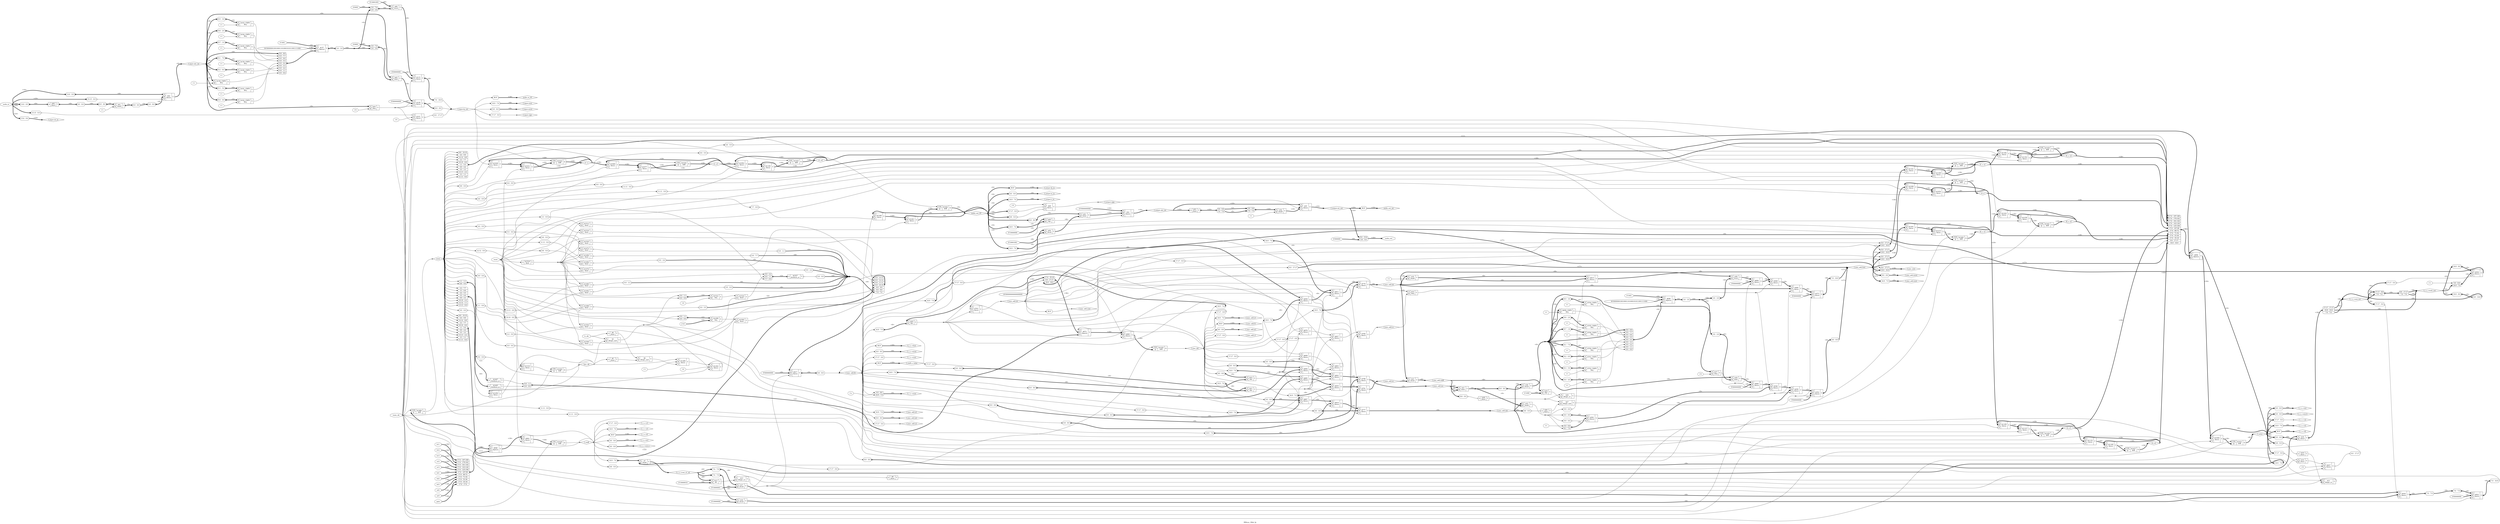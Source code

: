 digraph "IIR4sos_18bit_fp" {
label="IIR4sos_18bit_fp";
rankdir="LR";
remincross=true;
n126 [ shape=octagon, label="a12", color="black", fontcolor="black" ];
n127 [ shape=octagon, label="a13", color="black", fontcolor="black" ];
n128 [ shape=octagon, label="a22", color="black", fontcolor="black" ];
n129 [ shape=octagon, label="a23", color="black", fontcolor="black" ];
n130 [ shape=octagon, label="audio_in", color="black", fontcolor="black" ];
n131 [ shape=diamond, label="audio_in_FP", color="black", fontcolor="black" ];
n132 [ shape=octagon, label="audio_out", color="black", fontcolor="black" ];
n133 [ shape=diamond, label="audio_out_FP", color="black", fontcolor="black" ];
n134 [ shape=diamond, label="audio_out_int", color="black", fontcolor="black" ];
n135 [ shape=octagon, label="b11", color="black", fontcolor="black" ];
n136 [ shape=octagon, label="b12", color="black", fontcolor="black" ];
n137 [ shape=octagon, label="b13", color="black", fontcolor="black" ];
n138 [ shape=octagon, label="b21", color="black", fontcolor="black" ];
n139 [ shape=octagon, label="b22", color="black", fontcolor="black" ];
n140 [ shape=octagon, label="b23", color="black", fontcolor="black" ];
n141 [ shape=diamond, label="f1_y_n1", color="black", fontcolor="black" ];
n142 [ shape=diamond, label="f1_y_n2", color="black", fontcolor="black" ];
n143 [ shape=diamond, label="f2_y_n1", color="black", fontcolor="black" ];
n144 [ shape=diamond, label="f2_y_n2", color="black", fontcolor="black" ];
n145 [ shape=diamond, label="f_c_x_v.e1", color="black", fontcolor="black" ];
n146 [ shape=diamond, label="f_c_x_v.e2", color="black", fontcolor="black" ];
n147 [ shape=diamond, label="f_c_x_v.eout", color="black", fontcolor="black" ];
n148 [ shape=diamond, label="f_c_x_v.f1", color="black", fontcolor="black" ];
n149 [ shape=diamond, label="f_c_x_v.f2", color="black", fontcolor="black" ];
n150 [ shape=diamond, label="f_c_x_v.fout", color="black", fontcolor="black" ];
n151 [ shape=diamond, label="f_c_x_v.m1", color="black", fontcolor="black" ];
n152 [ shape=diamond, label="f_c_x_v.m2", color="black", fontcolor="black" ];
n153 [ shape=diamond, label="f_c_x_v.mm.a", color="black", fontcolor="black" ];
n154 [ shape=diamond, label="f_c_x_v.mm.b", color="black", fontcolor="black" ];
n155 [ shape=diamond, label="f_c_x_v.mm.out", color="black", fontcolor="black" ];
n156 [ shape=diamond, label="f_c_x_v.mout", color="black", fontcolor="black" ];
n157 [ shape=diamond, label="f_c_x_v.mult_out", color="black", fontcolor="black" ];
n158 [ shape=diamond, label="f_c_x_v.s1", color="black", fontcolor="black" ];
n159 [ shape=diamond, label="f_c_x_v.s2", color="black", fontcolor="black" ];
n160 [ shape=diamond, label="f_c_x_v.sout", color="black", fontcolor="black" ];
n161 [ shape=diamond, label="f_c_x_v.sum_e1_e2", color="black", fontcolor="black" ];
n162 [ shape=diamond, label="f_coeff", color="black", fontcolor="black" ];
n163 [ shape=diamond, label="f_coeff_x_value", color="black", fontcolor="black" ];
n164 [ shape=diamond, label="f_input.abs_int", color="black", fontcolor="black" ];
n165 [ shape=diamond, label="f_input.eout", color="black", fontcolor="black" ];
n166 [ shape=diamond, label="f_input.fp_out", color="black", fontcolor="black" ];
n167 [ shape=diamond, label="f_input.int_in", color="black", fontcolor="black" ];
n168 [ shape=diamond, label="f_input.mout", color="black", fontcolor="black" ];
n169 [ shape=diamond, label="f_input.sign", color="black", fontcolor="black" ];
n170 [ shape=diamond, label="f_mac_add.e1", color="black", fontcolor="black" ];
n171 [ shape=diamond, label="f_mac_add.e2", color="black", fontcolor="black" ];
n172 [ shape=diamond, label="f_mac_add.eb", color="black", fontcolor="black" ];
n173 [ shape=diamond, label="f_mac_add.ediff", color="black", fontcolor="black" ];
n174 [ shape=diamond, label="f_mac_add.eout", color="black", fontcolor="black" ];
n175 [ shape=diamond, label="f_mac_add.es", color="black", fontcolor="black" ];
n176 [ shape=diamond, label="f_mac_add.f1", color="black", fontcolor="black" ];
n177 [ shape=diamond, label="f_mac_add.f2", color="black", fontcolor="black" ];
n178 [ shape=diamond, label="f_mac_add.fout", color="black", fontcolor="black" ];
n179 [ shape=diamond, label="f_mac_add.m1", color="black", fontcolor="black" ];
n180 [ shape=diamond, label="f_mac_add.m2", color="black", fontcolor="black" ];
n181 [ shape=diamond, label="f_mac_add.mb", color="black", fontcolor="black" ];
n182 [ shape=diamond, label="f_mac_add.mout", color="black", fontcolor="black" ];
n183 [ shape=diamond, label="f_mac_add.ms", color="black", fontcolor="black" ];
n184 [ shape=diamond, label="f_mac_add.s1", color="black", fontcolor="black" ];
n185 [ shape=diamond, label="f_mac_add.s2", color="black", fontcolor="black" ];
n186 [ shape=diamond, label="f_mac_add.sb", color="black", fontcolor="black" ];
n187 [ shape=diamond, label="f_mac_add.sout", color="black", fontcolor="black" ];
n188 [ shape=diamond, label="f_mac_add.ss", color="black", fontcolor="black" ];
n189 [ shape=diamond, label="f_mac_new", color="black", fontcolor="black" ];
n190 [ shape=diamond, label="f_mac_old", color="black", fontcolor="black" ];
n191 [ shape=diamond, label="f_output.abs_int", color="black", fontcolor="black" ];
n192 [ shape=diamond, label="f_output.e_in", color="black", fontcolor="black" ];
n193 [ shape=diamond, label="f_output.fp_in", color="black", fontcolor="black" ];
n194 [ shape=diamond, label="f_output.int_out", color="black", fontcolor="black" ];
n195 [ shape=diamond, label="f_output.m_in", color="black", fontcolor="black" ];
n196 [ shape=diamond, label="f_output.sign", color="black", fontcolor="black" ];
n197 [ shape=diamond, label="f_value", color="black", fontcolor="black" ];
n198 [ shape=octagon, label="gain", color="black", fontcolor="black" ];
n199 [ shape=diamond, label="last_clk", color="black", fontcolor="black" ];
n200 [ shape=octagon, label="lr_clk", color="black", fontcolor="black" ];
n201 [ shape=octagon, label="reset", color="black", fontcolor="black" ];
n202 [ shape=diamond, label="state", color="black", fontcolor="black" ];
n203 [ shape=octagon, label="state_clk", color="black", fontcolor="black" ];
n204 [ shape=diamond, label="x1_n", color="black", fontcolor="black" ];
n205 [ shape=diamond, label="x1_n1", color="black", fontcolor="black" ];
n206 [ shape=diamond, label="x1_n2", color="black", fontcolor="black" ];
n207 [ shape=diamond, label="x2_n", color="black", fontcolor="black" ];
n208 [ shape=diamond, label="x2_n1", color="black", fontcolor="black" ];
n209 [ shape=diamond, label="x2_n2", color="black", fontcolor="black" ];
c213 [ shape=record, label="{{<p210> A|<p211> B}|$1472\n$and|{<p212> Y}}" ];
x0 [ shape=record, style=rounded, label="<s0> 6:6 - 0:0 " ];
x0:e -> c213:p211:w [arrowhead=odiamond, arrowtail=odiamond, dir=both, color="black", label=""];
x1 [ shape=record, style=rounded, label="<s0> 0:0 - 1:1 " ];
c213:p212:e -> x1:w [arrowhead=odiamond, arrowtail=odiamond, dir=both, color="black", label=""];
c214 [ shape=record, label="{{<p210> A|<p211> B}|$1476\n$and|{<p212> Y}}" ];
x2 [ shape=record, style=rounded, label="<s0> 12:12 - 0:0 " ];
x2:e -> c214:p211:w [arrowhead=odiamond, arrowtail=odiamond, dir=both, color="black", label=""];
x3 [ shape=record, style=rounded, label="<s0> 0:0 - 2:2 " ];
c214:p212:e -> x3:w [arrowhead=odiamond, arrowtail=odiamond, dir=both, color="black", label=""];
c215 [ shape=record, label="{{<p210> A|<p211> B}|$1480\n$and|{<p212> Y}}" ];
x4 [ shape=record, style=rounded, label="<s0> 13:13 - 0:0 " ];
x4:e -> c215:p211:w [arrowhead=odiamond, arrowtail=odiamond, dir=both, color="black", label=""];
x5 [ shape=record, style=rounded, label="<s0> 0:0 - 3:3 " ];
c215:p212:e -> x5:w [arrowhead=odiamond, arrowtail=odiamond, dir=both, color="black", label=""];
c216 [ shape=record, label="{{<p210> A|<p211> B}|$1484\n$and|{<p212> Y}}" ];
x6 [ shape=record, style=rounded, label="<s0> 8:8 - 0:0 " ];
x6:e -> c216:p211:w [arrowhead=odiamond, arrowtail=odiamond, dir=both, color="black", label=""];
x7 [ shape=record, style=rounded, label="<s0> 0:0 - 4:4 " ];
c216:p212:e -> x7:w [arrowhead=odiamond, arrowtail=odiamond, dir=both, color="black", label=""];
c217 [ shape=record, label="{{<p210> A|<p211> B}|$1488\n$and|{<p212> Y}}" ];
x8 [ shape=record, style=rounded, label="<s0> 9:9 - 0:0 " ];
x8:e -> c217:p211:w [arrowhead=odiamond, arrowtail=odiamond, dir=both, color="black", label=""];
x9 [ shape=record, style=rounded, label="<s0> 0:0 - 5:5 " ];
c217:p212:e -> x9:w [arrowhead=odiamond, arrowtail=odiamond, dir=both, color="black", label=""];
c218 [ shape=record, label="{{<p210> A|<p211> B}|$1492\n$and|{<p212> Y}}" ];
x10 [ shape=record, style=rounded, label="<s0> 10:10 - 0:0 " ];
x10:e -> c218:p211:w [arrowhead=odiamond, arrowtail=odiamond, dir=both, color="black", label=""];
x11 [ shape=record, style=rounded, label="<s0> 0:0 - 6:6 " ];
c218:p212:e -> x11:w [arrowhead=odiamond, arrowtail=odiamond, dir=both, color="black", label=""];
c219 [ shape=record, label="{{<p210> A|<p211> B}|$1496\n$and|{<p212> Y}}" ];
x12 [ shape=record, style=rounded, label="<s0> 11:11 - 0:0 " ];
x12:e -> c219:p211:w [arrowhead=odiamond, arrowtail=odiamond, dir=both, color="black", label=""];
x13 [ shape=record, style=rounded, label="<s0> 0:0 - 7:7 " ];
c219:p212:e -> x13:w [arrowhead=odiamond, arrowtail=odiamond, dir=both, color="black", label=""];
c220 [ shape=record, label="{{<p210> A|<p211> B}|$1500\n$and|{<p212> Y}}" ];
x14 [ shape=record, style=rounded, label="<s0> 0:0 - 0:0 " ];
x14:e -> c220:p211:w [arrowhead=odiamond, arrowtail=odiamond, dir=both, color="black", label=""];
c221 [ shape=record, label="{{<p210> A|<p211> B}|$1504\n$and|{<p212> Y}}" ];
x15 [ shape=record, style=rounded, label="<s0> 1:1 - 0:0 " ];
x15:e -> c221:p211:w [arrowhead=odiamond, arrowtail=odiamond, dir=both, color="black", label=""];
c222 [ shape=record, label="{{<p210> A|<p211> B}|$1508\n$and|{<p212> Y}}" ];
x16 [ shape=record, style=rounded, label="<s0> 2:2 - 0:0 " ];
x16:e -> c222:p211:w [arrowhead=odiamond, arrowtail=odiamond, dir=both, color="black", label=""];
c223 [ shape=record, label="{{<p210> A|<p211> B}|$1512\n$and|{<p212> Y}}" ];
x17 [ shape=record, style=rounded, label="<s0> 3:3 - 0:0 " ];
x17:e -> c223:p211:w [arrowhead=odiamond, arrowtail=odiamond, dir=both, color="black", label=""];
c224 [ shape=record, label="{{<p210> A|<p211> B}|$1516\n$and|{<p212> Y}}" ];
x18 [ shape=record, style=rounded, label="<s0> 4:4 - 0:0 " ];
x18:e -> c224:p211:w [arrowhead=odiamond, arrowtail=odiamond, dir=both, color="black", label=""];
c225 [ shape=record, label="{{<p210> A|<p211> B}|$1520\n$and|{<p212> Y}}" ];
x19 [ shape=record, style=rounded, label="<s0> 5:5 - 0:0 " ];
x19:e -> c225:p211:w [arrowhead=odiamond, arrowtail=odiamond, dir=both, color="black", label=""];
c226 [ shape=record, label="{{<p210> A|<p211> B}|$1524\n$and|{<p212> Y}}" ];
x20 [ shape=record, style=rounded, label="<s0> 0:0 - 0:0 " ];
x20:e -> c226:p211:w [arrowhead=odiamond, arrowtail=odiamond, dir=both, color="black", label=""];
c227 [ shape=record, label="{{<p210> A}|$1527\n$reduce_or|{<p212> Y}}" ];
x21 [ shape=record, style=rounded, label="<s2> 0:0 - 2:2 |<s1> 0:0 - 1:1 |<s0> 7:7 - 0:0 " ];
x21:e -> c227:p210:w [arrowhead=odiamond, arrowtail=odiamond, dir=both, color="black", style="setlinewidth(3)", label="<3>"];
x22 [ shape=record, style=rounded, label="<s0> 0:0 - 0:0 " ];
c227:p212:e -> x22:w [arrowhead=odiamond, arrowtail=odiamond, dir=both, color="black", label=""];
c231 [ shape=record, label="{{<p228> CLK|<p229> D}|$1466\n$dff|{<p230> Q}}" ];
x23 [ shape=record, style=rounded, label="<s6> 0:0 - 13:13 |<s5> 0:0 - 12:12 |<s4> 0:0 - 11:11 |<s3> 0:0 - 10:10 |<s2> 0:0 - 9:9 |<s1> 0:0 - 8:8 |<s0> 7:0 - 7:0 " ];
x23:e -> c231:p229:w [arrowhead=odiamond, arrowtail=odiamond, dir=both, color="black", style="setlinewidth(3)", label="<14>"];
v25 [ label="2'10" ];
c232 [ shape=record, label="{{<p210> A|<p211> B}|$1498\n$eq|{<p212> Y}}" ];
x24 [ shape=record, style=rounded, label="<s1> 0:0 - 1:1 |<s0> 0:0 - 0:0 " ];
x24:e -> c232:p210:w [arrowhead=odiamond, arrowtail=odiamond, dir=both, color="black", style="setlinewidth(3)", label="<2>"];
c233 [ shape=record, label="{{<p210> A}|$1518\n$not|{<p212> Y}}" ];
v27 [ label="1'0" ];
c234 [ shape=record, label="{{<p210> A|<p211> B}|$1522\n$eq|{<p212> Y}}" ];
x26 [ shape=record, style=rounded, label="<s1> 0:0 - 1:1 |<s0> 0:0 - 0:0 " ];
x26:e -> c234:p210:w [arrowhead=odiamond, arrowtail=odiamond, dir=both, color="black", style="setlinewidth(3)", label="<2>"];
c235 [ shape=record, label="{{<p210> A}|$1445\n$reduce_or|{<p212> Y}}" ];
x28 [ shape=record, style=rounded, label="<s7> 2:2 - 7:7 |<s6> 3:3 - 6:6 |<s5> 4:4 - 5:5 |<s4> 5:5 - 4:4 |<s3> 9:9 - 3:3 |<s2> 10:10 - 2:2 |<s1> 12:12 - 1:1 |<s0> 13:13 - 0:0 " ];
x28:e -> c235:p210:w [arrowhead=odiamond, arrowtail=odiamond, dir=both, color="black", style="setlinewidth(3)", label="<8>"];
c236 [ shape=record, label="{{<p210> A}|$1447\n$reduce_or|{<p212> Y}}" ];
x29 [ shape=record, style=rounded, label="<s1> 1:1 - 1:1 |<s0> 8:8 - 0:0 " ];
x29:e -> c236:p210:w [arrowhead=odiamond, arrowtail=odiamond, dir=both, color="black", style="setlinewidth(3)", label="<2>"];
c237 [ shape=record, label="{{<p210> A}|$5\n$not|{<p212> Y}}" ];
c238 [ shape=record, label="{{<p210> A|<p211> B}|$3\n$logic_and|{<p212> Y}}" ];
c239 [ shape=record, label="{{<p210> A|<p211> B}|$6\n$logic_and|{<p212> Y}}" ];
c240 [ shape=record, label="{{<p210> A}|$4\n$not|{<p212> Y}}" ];
c241 [ shape=record, label="{{<p228> CLK|<p229> D}|$1429\n$dff|{<p230> Q}}" ];
c242 [ shape=record, label="{{<p228> CLK|<p229> D}|$1430\n$dff|{<p230> Q}}" ];
c243 [ shape=record, label="{{<p228> CLK|<p229> D}|$1431\n$dff|{<p230> Q}}" ];
c244 [ shape=record, label="{{<p228> CLK|<p229> D}|$1432\n$dff|{<p230> Q}}" ];
c245 [ shape=record, label="{{<p228> CLK|<p229> D}|$1433\n$dff|{<p230> Q}}" ];
c246 [ shape=record, label="{{<p228> CLK|<p229> D}|$1434\n$dff|{<p230> Q}}" ];
c247 [ shape=record, label="{{<p228> CLK|<p229> D}|$1435\n$dff|{<p230> Q}}" ];
c248 [ shape=record, label="{{<p228> CLK|<p229> D}|$1436\n$dff|{<p230> Q}}" ];
c249 [ shape=record, label="{{<p228> CLK|<p229> D}|$1437\n$dff|{<p230> Q}}" ];
c250 [ shape=record, label="{{<p228> CLK|<p229> D}|$1438\n$dff|{<p230> Q}}" ];
c251 [ shape=record, label="{{<p228> CLK|<p229> D}|$1439\n$dff|{<p230> Q}}" ];
c252 [ shape=record, label="{{<p228> CLK|<p229> D}|$1440\n$dff|{<p230> Q}}" ];
c253 [ shape=record, label="{{<p228> CLK|<p229> D}|$1441\n$dff|{<p230> Q}}" ];
c254 [ shape=record, label="{{<p228> CLK|<p229> D}|$1442\n$dff|{<p230> Q}}" ];
c255 [ shape=record, label="{{<p228> CLK|<p229> D}|$1444\n$dff|{<p230> Q}}" ];
c257 [ shape=record, label="{{<p210> A|<p211> B|<p256> S}|$1008\n$mux|{<p212> Y}}" ];
c258 [ shape=record, label="{{<p210> A|<p211> B|<p256> S}|$1028\n$mux|{<p212> Y}}" ];
x30 [ shape=record, style=rounded, label="<s0> 8:8 - 0:0 " ];
x30:e -> c258:p256:w [arrowhead=odiamond, arrowtail=odiamond, dir=both, color="black", label=""];
c259 [ shape=record, label="{{<p210> A|<p211> B|<p256> S}|$1031\n$mux|{<p212> Y}}" ];
c260 [ shape=record, label="{{<p210> A|<p211> B|<p256> S}|$1046\n$mux|{<p212> Y}}" ];
x31 [ shape=record, style=rounded, label="<s1> 0:0 - 17:17 |<s0> 16:0 - 16:0 " ];
x31:e -> c260:p211:w [arrowhead=odiamond, arrowtail=odiamond, dir=both, color="black", style="setlinewidth(3)", label="<18>"];
x32 [ shape=record, style=rounded, label="<s0> 6:6 - 0:0 " ];
x32:e -> c260:p256:w [arrowhead=odiamond, arrowtail=odiamond, dir=both, color="black", label=""];
c261 [ shape=record, label="{{<p210> A|<p211> B|<p256> S}|$1054\n$mux|{<p212> Y}}" ];
c262 [ shape=record, label="{{<p210> A|<p211> B|<p256> S}|$1069\n$mux|{<p212> Y}}" ];
x33 [ shape=record, style=rounded, label="<s0> 6:6 - 0:0 " ];
x33:e -> c262:p256:w [arrowhead=odiamond, arrowtail=odiamond, dir=both, color="black", label=""];
c263 [ shape=record, label="{{<p210> A|<p211> B|<p256> S}|$1077\n$mux|{<p212> Y}}" ];
c264 [ shape=record, label="{{<p210> A|<p211> B|<p256> S}|$1092\n$mux|{<p212> Y}}" ];
x34 [ shape=record, style=rounded, label="<s0> 6:6 - 0:0 " ];
x34:e -> c264:p256:w [arrowhead=odiamond, arrowtail=odiamond, dir=both, color="black", label=""];
c265 [ shape=record, label="{{<p210> A|<p211> B|<p256> S}|$1100\n$mux|{<p212> Y}}" ];
c266 [ shape=record, label="{{<p210> A|<p211> B|<p256> S}|$1109\n$mux|{<p212> Y}}" ];
x35 [ shape=record, style=rounded, label="<s0> 11:11 - 0:0 " ];
x35:e -> c266:p256:w [arrowhead=odiamond, arrowtail=odiamond, dir=both, color="black", label=""];
c267 [ shape=record, label="{{<p210> A|<p211> B|<p256> S}|$1123\n$mux|{<p212> Y}}" ];
c268 [ shape=record, label="{{<p210> A|<p211> B|<p256> S}|$1132\n$mux|{<p212> Y}}" ];
x36 [ shape=record, style=rounded, label="<s0> 11:11 - 0:0 " ];
x36:e -> c268:p256:w [arrowhead=odiamond, arrowtail=odiamond, dir=both, color="black", label=""];
c269 [ shape=record, label="{{<p210> A|<p211> B|<p256> S}|$1146\n$mux|{<p212> Y}}" ];
c270 [ shape=record, label="{{<p210> A|<p211> B|<p256> S}|$1161\n$mux|{<p212> Y}}" ];
x37 [ shape=record, style=rounded, label="<s1> 0:0 - 17:17 |<s0> 16:0 - 16:0 " ];
x37:e -> c270:p211:w [arrowhead=odiamond, arrowtail=odiamond, dir=both, color="black", style="setlinewidth(3)", label="<18>"];
x38 [ shape=record, style=rounded, label="<s0> 6:6 - 0:0 " ];
x38:e -> c270:p256:w [arrowhead=odiamond, arrowtail=odiamond, dir=both, color="black", label=""];
c271 [ shape=record, label="{{<p210> A|<p211> B|<p256> S}|$1169\n$mux|{<p212> Y}}" ];
c272 [ shape=record, label="{{<p210> A|<p211> B|<p256> S}|$1184\n$mux|{<p212> Y}}" ];
x39 [ shape=record, style=rounded, label="<s0> 6:6 - 0:0 " ];
x39:e -> c272:p256:w [arrowhead=odiamond, arrowtail=odiamond, dir=both, color="black", label=""];
c273 [ shape=record, label="{{<p210> A|<p211> B|<p256> S}|$1192\n$mux|{<p212> Y}}" ];
c274 [ shape=record, label="{{<p210> A|<p211> B|<p256> S}|$1201\n$mux|{<p212> Y}}" ];
x40 [ shape=record, style=rounded, label="<s1> 0:0 - 17:17 |<s0> 16:0 - 16:0 " ];
x40:e -> c274:p211:w [arrowhead=odiamond, arrowtail=odiamond, dir=both, color="black", style="setlinewidth(3)", label="<18>"];
x41 [ shape=record, style=rounded, label="<s0> 11:11 - 0:0 " ];
x41:e -> c274:p256:w [arrowhead=odiamond, arrowtail=odiamond, dir=both, color="black", label=""];
c275 [ shape=record, label="{{<p210> A|<p211> B|<p256> S}|$1215\n$mux|{<p212> Y}}" ];
c276 [ shape=record, label="{{<p210> A|<p211> B|<p256> S}|$1224\n$mux|{<p212> Y}}" ];
x42 [ shape=record, style=rounded, label="<s0> 11:11 - 0:0 " ];
x42:e -> c276:p256:w [arrowhead=odiamond, arrowtail=odiamond, dir=both, color="black", label=""];
c277 [ shape=record, label="{{<p210> A|<p211> B|<p256> S}|$1238\n$mux|{<p212> Y}}" ];
c278 [ shape=record, label="{{<p210> A|<p211> B|<p256> S}|$1246\n$mux|{<p212> Y}}" ];
x43 [ shape=record, style=rounded, label="<s0> 7:7 - 0:0 " ];
x43:e -> c278:p256:w [arrowhead=odiamond, arrowtail=odiamond, dir=both, color="black", label=""];
c279 [ shape=record, label="{{<p210> A|<p211> B|<p256> S}|$1261\n$mux|{<p212> Y}}" ];
v44 [ label="1'1" ];
c280 [ shape=record, label="{{<p210> A|<p211> B|<p256> S}|$1289\n$mux|{<p212> Y}}" ];
v45 [ label="1'0" ];
c281 [ shape=record, label="{{<p210> A|<p211> B|<p256> S}|$1292\n$mux|{<p212> Y}}" ];
c282 [ shape=record, label="{{<p210> A|<p211> B|<p256> S}|$1294\n$mux|{<p212> Y}}" ];
x46 [ shape=record, style=rounded, label="<s0> 0:0 - 0:0 " ];
x46:e -> c282:p256:w [arrowhead=odiamond, arrowtail=odiamond, dir=both, color="black", label=""];
c283 [ shape=record, label="{{<p210> A|<p211> B|<p256> S}|$1310\n$mux|{<p212> Y}}" ];
c284 [ shape=record, label="{{<p210> A|<p211> B|<p256> S}|$948\n$pmux|{<p212> Y}}" ];
x47 [ shape=record, style=rounded, label="<s10> 17:0 - 197:180 |<s9> 17:0 - 179:162 |<s8> 17:0 - 161:144 |<s7> 17:0 - 143:126 |<s6> 17:0 - 125:108 |<s5> 17:0 - 107:90 |<s4> 17:0 - 89:72 |<s3> 17:0 - 71:54 |<s2> 17:0 - 53:36 |<s1> 17:0 - 35:18 |<s0> 17:0 - 17:0 " ];
x47:e -> c284:p211:w [arrowhead=odiamond, arrowtail=odiamond, dir=both, color="black", style="setlinewidth(3)", label="<198>"];
x48 [ shape=record, style=rounded, label="<s10> 8:8 - 10:10 |<s9> 4:4 - 9:9 |<s8> 12:12 - 8:8 |<s7> 2:2 - 7:7 |<s6> 10:10 - 6:6 |<s5> 1:1 - 5:5 |<s4> 9:9 - 4:4 |<s3> 5:5 - 3:3 |<s2> 13:13 - 2:2 |<s1> 3:3 - 1:1 |<s0> 11:11 - 0:0 " ];
x48:e -> c284:p256:w [arrowhead=odiamond, arrowtail=odiamond, dir=both, color="black", style="setlinewidth(3)", label="<11>"];
c285 [ shape=record, label="{{<p210> A|<p211> B|<p256> S}|$962\n$mux|{<p212> Y}}" ];
v50 [ label="18'000000000000000000" ];
c286 [ shape=record, label="{{<p210> A|<p211> B|<p256> S}|$972\n$pmux|{<p212> Y}}" ];
x49 [ shape=record, style=rounded, label="<s2> 17:0 - 35:18 |<s1> 0:0 - 17:17 |<s0> 16:0 - 16:0 " ];
x49:e -> c286:p211:w [arrowhead=odiamond, arrowtail=odiamond, dir=both, color="black", style="setlinewidth(3)", label="<36>"];
x51 [ shape=record, style=rounded, label="<s1> 0:0 - 1:1 |<s0> 0:0 - 0:0 " ];
x51:e -> c286:p256:w [arrowhead=odiamond, arrowtail=odiamond, dir=both, color="black", style="setlinewidth(3)", label="<2>"];
c287 [ shape=record, label="{{<p210> A|<p211> B|<p256> S}|$985\n$mux|{<p212> Y}}" ];
c288 [ shape=record, label="{{<p210> A|<p211> B|<p256> S}|$994\n$pmux|{<p212> Y}}" ];
x52 [ shape=record, style=rounded, label="<s11> 17:0 - 197:180 |<s10> 17:0 - 179:162 |<s9> 17:0 - 161:144 |<s8> 17:0 - 143:126 |<s7> 17:0 - 125:108 |<s6> 17:0 - 107:90 |<s5> 17:0 - 89:72 |<s4> 17:0 - 71:54 |<s3> 17:0 - 53:36 |<s2> 17:0 - 35:18 |<s1> 0:0 - 17:17 |<s0> 16:0 - 16:0 " ];
x52:e -> c288:p211:w [arrowhead=odiamond, arrowtail=odiamond, dir=both, color="black", style="setlinewidth(3)", label="<198>"];
x53 [ shape=record, style=rounded, label="<s10> 8:8 - 10:10 |<s9> 4:4 - 9:9 |<s8> 12:12 - 8:8 |<s7> 2:2 - 7:7 |<s6> 10:10 - 6:6 |<s5> 1:1 - 5:5 |<s4> 9:9 - 4:4 |<s3> 5:5 - 3:3 |<s2> 13:13 - 2:2 |<s1> 3:3 - 1:1 |<s0> 11:11 - 0:0 " ];
x53:e -> c288:p256:w [arrowhead=odiamond, arrowtail=odiamond, dir=both, color="black", style="setlinewidth(3)", label="<11>"];
c289 [ shape=record, label="{{<p210> A|<p211> B}|$7\n$add|{<p212> Y}}" ];
x54 [ shape=record, style=rounded, label="<s0> 16:9 - 7:0 " ];
x54:e -> c289:p210:w [arrowhead=odiamond, arrowtail=odiamond, dir=both, color="black", style="setlinewidth(3)", label="<8>"];
x55 [ shape=record, style=rounded, label="<s0> 16:9 - 7:0 " ];
x55:e -> c289:p211:w [arrowhead=odiamond, arrowtail=odiamond, dir=both, color="black", style="setlinewidth(3)", label="<8>"];
c290 [ shape=record, label="{{<p210> A}|$10\n$not|{<p212> Y}}" ];
x56 [ shape=record, style=rounded, label="<s0> 8:8 - 0:0 " ];
x56:e -> c290:p210:w [arrowhead=odiamond, arrowtail=odiamond, dir=both, color="black", label=""];
c291 [ shape=record, label="{{<p210> A}|$9\n$not|{<p212> Y}}" ];
x57 [ shape=record, style=rounded, label="<s0> 8:8 - 0:0 " ];
x57:e -> c291:p210:w [arrowhead=odiamond, arrowtail=odiamond, dir=both, color="black", label=""];
c292 [ shape=record, label="{{<p210> A|<p211> B}|$11\n$logic_or|{<p212> Y}}" ];
c293 [ shape=record, label="{{<p210> A|<p211> B}|$13\n$logic_or|{<p212> Y}}" ];
v58 [ label="8'10000010" ];
c294 [ shape=record, label="{{<p210> A|<p211> B}|$12\n$lt|{<p212> Y}}" ];
v59 [ label="9'000000000" ];
c295 [ shape=record, label="{{<p210> A|<p211> B|<p256> S}|$917\n$mux|{<p212> Y}}" ];
x60 [ shape=record, style=rounded, label="<s0> 8:0 - 8:0 " ];
c295:p212:e -> x60:w [arrowhead=odiamond, arrowtail=odiamond, dir=both, color="black", style="setlinewidth(3)", label="<9>"];
v62 [ label="8'00000000" ];
c296 [ shape=record, label="{{<p210> A|<p211> B|<p256> S}|$922\n$mux|{<p212> Y}}" ];
x61 [ shape=record, style=rounded, label="<s0> 7:0 - 7:0 " ];
x61:e -> c296:p210:w [arrowhead=odiamond, arrowtail=odiamond, dir=both, color="black", style="setlinewidth(3)", label="<8>"];
x63 [ shape=record, style=rounded, label="<s0> 7:0 - 16:9 " ];
c296:p212:e -> x63:w [arrowhead=odiamond, arrowtail=odiamond, dir=both, color="black", style="setlinewidth(3)", label="<8>"];
v64 [ label="1'0" ];
c297 [ shape=record, label="{{<p210> A|<p211> B|<p256> S}|$927\n$mux|{<p212> Y}}" ];
x65 [ shape=record, style=rounded, label="<s0> 0:0 - 17:17 " ];
c297:p212:e -> x65:w [arrowhead=odiamond, arrowtail=odiamond, dir=both, color="black", label=""];
c298 [ shape=record, label="{{<p210> A|<p211> B|<p256> S}|$930\n$mux|{<p212> Y}}" ];
x66 [ shape=record, style=rounded, label="<s0> 17:17 - 0:0 " ];
x66:e -> c298:p256:w [arrowhead=odiamond, arrowtail=odiamond, dir=both, color="black", label=""];
x67 [ shape=record, style=rounded, label="<s0> 7:0 - 7:0 " ];
c298:p212:e -> x67:w [arrowhead=odiamond, arrowtail=odiamond, dir=both, color="black", style="setlinewidth(3)", label="<8>"];
v70 [ label="1'1" ];
c299 [ shape=record, label="{{<p210> A|<p211> B|<p256> S}|$936\n$mux|{<p212> Y}}" ];
x68 [ shape=record, style=rounded, label="<s0> 16:8 - 8:0 " ];
x68:e -> c299:p210:w [arrowhead=odiamond, arrowtail=odiamond, dir=both, color="black", style="setlinewidth(3)", label="<9>"];
x69 [ shape=record, style=rounded, label="<s1> 0:0 - 8:8 |<s0> 16:9 - 7:0 " ];
x69:e -> c299:p211:w [arrowhead=odiamond, arrowtail=odiamond, dir=both, color="black", style="setlinewidth(3)", label="<9>"];
x71 [ shape=record, style=rounded, label="<s0> 17:17 - 0:0 " ];
x71:e -> c299:p256:w [arrowhead=odiamond, arrowtail=odiamond, dir=both, color="black", label=""];
v73 [ label="8'10000000" ];
c300 [ shape=record, label="{{<p210> A|<p211> B}|$16\n$sub|{<p212> Y}}" ];
x72 [ shape=record, style=rounded, label="<s0> 7:0 - 7:0 " ];
x72:e -> c300:p210:w [arrowhead=odiamond, arrowtail=odiamond, dir=both, color="black", style="setlinewidth(3)", label="<8>"];
v75 [ label="8'10000001" ];
c301 [ shape=record, label="{{<p210> A|<p211> B}|$17\n$sub|{<p212> Y}}" ];
x74 [ shape=record, style=rounded, label="<s0> 7:0 - 7:0 " ];
x74:e -> c301:p210:w [arrowhead=odiamond, arrowtail=odiamond, dir=both, color="black", style="setlinewidth(3)", label="<8>"];
c302 [ shape=record, label="{{<p210> A|<p211> B}|$14\n$xor|{<p212> Y}}" ];
x76 [ shape=record, style=rounded, label="<s0> 17:17 - 0:0 " ];
x76:e -> c302:p210:w [arrowhead=odiamond, arrowtail=odiamond, dir=both, color="black", label=""];
x77 [ shape=record, style=rounded, label="<s0> 17:17 - 0:0 " ];
x77:e -> c302:p211:w [arrowhead=odiamond, arrowtail=odiamond, dir=both, color="black", label=""];
c303 [ shape=record, label="{{<p210> A|<p211> B}|$18\n$mul|{<p212> Y}}" ];
x78 [ shape=record, style=rounded, label="<s0> 8:0 - 8:0 " ];
x78:e -> c303:p210:w [arrowhead=odiamond, arrowtail=odiamond, dir=both, color="black", style="setlinewidth(3)", label="<9>"];
x79 [ shape=record, style=rounded, label="<s0> 8:0 - 8:0 " ];
x79:e -> c303:p211:w [arrowhead=odiamond, arrowtail=odiamond, dir=both, color="black", style="setlinewidth(3)", label="<9>"];
x80 [ shape=record, style=rounded, label="<s2> 17:17 - 17:17 |<s1> 16:8 - 16:8 |<s0> 7:0 - 7:0 " ];
c303:p212:e -> x80:w [arrowhead=odiamond, arrowtail=odiamond, dir=both, color="black", style="setlinewidth(3)", label="<18>"];
v82 [ label="1'1" ];
c304 [ shape=record, label="{{<p210> A|<p211> B}|$41\n$add|{<p212> Y}}" ];
x81 [ shape=record, style=rounded, label="<s0> 8:0 - 8:0 " ];
x81:e -> c304:p210:w [arrowhead=odiamond, arrowtail=odiamond, dir=both, color="black", style="setlinewidth(3)", label="<9>"];
x83 [ shape=record, style=rounded, label="<s0> 8:0 - 8:0 " ];
c304:p212:e -> x83:w [arrowhead=odiamond, arrowtail=odiamond, dir=both, color="black", style="setlinewidth(3)", label="<9>"];
v84 [ label="1'0" ];
c305 [ shape=record, label="{{<p210> A|<p211> B}|$44\n$eq|{<p212> Y}}" ];
c306 [ shape=record, label="{{<p210> A}|$40\n$not|{<p212> Y}}" ];
x85 [ shape=record, style=rounded, label="<s0> 14:6 - 8:0 " ];
x85:e -> c306:p210:w [arrowhead=odiamond, arrowtail=odiamond, dir=both, color="black", style="setlinewidth(3)", label="<9>"];
x86 [ shape=record, style=rounded, label="<s0> 8:0 - 8:0 " ];
c306:p212:e -> x86:w [arrowhead=odiamond, arrowtail=odiamond, dir=both, color="black", style="setlinewidth(3)", label="<9>"];
v87 [ label="8'00000000" ];
c307 [ shape=record, label="{{<p210> A|<p211> B|<p256> S}|$115\n$mux|{<p212> Y}}" ];
x88 [ shape=record, style=rounded, label="<s0> 7:0 - 16:9 " ];
c307:p212:e -> x88:w [arrowhead=odiamond, arrowtail=odiamond, dir=both, color="black", style="setlinewidth(3)", label="<8>"];
v89 [ label="9'000000000" ];
c308 [ shape=record, label="{{<p210> A|<p211> B|<p256> S}|$128\n$mux|{<p212> Y}}" ];
x90 [ shape=record, style=rounded, label="<s0> 8:0 - 8:0 " ];
c308:p212:e -> x90:w [arrowhead=odiamond, arrowtail=odiamond, dir=both, color="black", style="setlinewidth(3)", label="<9>"];
v92 [ label="1'0" ];
c309 [ shape=record, label="{{<p210> A|<p211> B|<p256> S}|$141\n$mux|{<p212> Y}}" ];
x91 [ shape=record, style=rounded, label="<s0> 15:15 - 0:0 " ];
x91:e -> c309:p210:w [arrowhead=odiamond, arrowtail=odiamond, dir=both, color="black", label=""];
x93 [ shape=record, style=rounded, label="<s0> 0:0 - 17:17 " ];
c309:p212:e -> x93:w [arrowhead=odiamond, arrowtail=odiamond, dir=both, color="black", label=""];
v94 [ label="4'1001" ];
v95 [ label="36'000000010010001101000101011001111000" ];
c310 [ shape=record, label="{{<p210> A|<p211> B|<p256> S}|$157\n$pmux|{<p212> Y}}" ];
x96 [ shape=record, style=rounded, label="<s8> 8:8 - 8:8 |<s7> 0:0 - 7:7 |<s6> 0:0 - 6:6 |<s5> 0:0 - 5:5 |<s4> 0:0 - 4:4 |<s3> 0:0 - 3:3 |<s2> 0:0 - 2:2 |<s1> 0:0 - 1:1 |<s0> 0:0 - 0:0 " ];
x96:e -> c310:p256:w [arrowhead=odiamond, arrowtail=odiamond, dir=both, color="black", style="setlinewidth(3)", label="<9>"];
x97 [ shape=record, style=rounded, label="<s0> 3:0 - 3:0 " ];
c310:p212:e -> x97:w [arrowhead=odiamond, arrowtail=odiamond, dir=both, color="black", style="setlinewidth(3)", label="<4>"];
v98 [ label="1'1" ];
c311 [ shape=record, label="{{<p210> A|<p211> B}|$158_CMP0\n$eq|{<p212> Y}}" ];
v100 [ label="1'1" ];
c312 [ shape=record, label="{{<p210> A|<p211> B}|$159_CMP0\n$eq|{<p212> Y}}" ];
x99 [ shape=record, style=rounded, label="<s0> 8:1 - 7:0 " ];
x99:e -> c312:p210:w [arrowhead=odiamond, arrowtail=odiamond, dir=both, color="black", style="setlinewidth(3)", label="<8>"];
v102 [ label="1'1" ];
c313 [ shape=record, label="{{<p210> A|<p211> B}|$160_CMP0\n$eq|{<p212> Y}}" ];
x101 [ shape=record, style=rounded, label="<s0> 8:2 - 6:0 " ];
x101:e -> c313:p210:w [arrowhead=odiamond, arrowtail=odiamond, dir=both, color="black", style="setlinewidth(3)", label="<7>"];
v104 [ label="1'1" ];
c314 [ shape=record, label="{{<p210> A|<p211> B}|$161_CMP0\n$eq|{<p212> Y}}" ];
x103 [ shape=record, style=rounded, label="<s0> 8:3 - 5:0 " ];
x103:e -> c314:p210:w [arrowhead=odiamond, arrowtail=odiamond, dir=both, color="black", style="setlinewidth(3)", label="<6>"];
v106 [ label="1'1" ];
c315 [ shape=record, label="{{<p210> A|<p211> B}|$162_CMP0\n$eq|{<p212> Y}}" ];
x105 [ shape=record, style=rounded, label="<s0> 8:4 - 4:0 " ];
x105:e -> c315:p210:w [arrowhead=odiamond, arrowtail=odiamond, dir=both, color="black", style="setlinewidth(3)", label="<5>"];
v108 [ label="1'1" ];
c316 [ shape=record, label="{{<p210> A|<p211> B}|$163_CMP0\n$eq|{<p212> Y}}" ];
x107 [ shape=record, style=rounded, label="<s0> 8:5 - 3:0 " ];
x107:e -> c316:p210:w [arrowhead=odiamond, arrowtail=odiamond, dir=both, color="black", style="setlinewidth(3)", label="<4>"];
v110 [ label="1'1" ];
c317 [ shape=record, label="{{<p210> A|<p211> B}|$164_CMP0\n$eq|{<p212> Y}}" ];
x109 [ shape=record, style=rounded, label="<s0> 8:6 - 2:0 " ];
x109:e -> c317:p210:w [arrowhead=odiamond, arrowtail=odiamond, dir=both, color="black", style="setlinewidth(3)", label="<3>"];
v112 [ label="1'1" ];
c318 [ shape=record, label="{{<p210> A|<p211> B}|$165_CMP0\n$eq|{<p212> Y}}" ];
x111 [ shape=record, style=rounded, label="<s0> 8:7 - 1:0 " ];
x111:e -> c318:p210:w [arrowhead=odiamond, arrowtail=odiamond, dir=both, color="black", style="setlinewidth(3)", label="<2>"];
v114 [ label="4'0000" ];
c319 [ shape=record, label="{{<p210> A|<p211> B}|$45\n$shl|{<p212> Y}}" ];
x113 [ shape=record, style=rounded, label="<s1> 3:0 - 7:4 |<s0> 3:0 - 3:0 " ];
x113:e -> c319:p211:w [arrowhead=odiamond, arrowtail=odiamond, dir=both, color="black", style="setlinewidth(3)", label="<8>"];
v115 [ label="8'10001001" ];
v117 [ label="4'0000" ];
c320 [ shape=record, label="{{<p210> A|<p211> B}|$46\n$sub|{<p212> Y}}" ];
x116 [ shape=record, style=rounded, label="<s1> 3:0 - 7:4 |<s0> 3:0 - 3:0 " ];
x116:e -> c320:p211:w [arrowhead=odiamond, arrowtail=odiamond, dir=both, color="black", style="setlinewidth(3)", label="<8>"];
c321 [ shape=record, label="{{<p210> A|<p211> B|<p256> S}|$42\n$mux|{<p212> Y}}" ];
x118 [ shape=record, style=rounded, label="<s0> 14:6 - 8:0 " ];
x118:e -> c321:p210:w [arrowhead=odiamond, arrowtail=odiamond, dir=both, color="black", style="setlinewidth(3)", label="<9>"];
x119 [ shape=record, style=rounded, label="<s0> 8:0 - 8:0 " ];
x119:e -> c321:p211:w [arrowhead=odiamond, arrowtail=odiamond, dir=both, color="black", style="setlinewidth(3)", label="<9>"];
x120 [ shape=record, style=rounded, label="<s0> 15:15 - 0:0 " ];
x120:e -> c321:p256:w [arrowhead=odiamond, arrowtail=odiamond, dir=both, color="black", label=""];
c322 [ shape=record, label="{{<p210> A|<p211> B}|$33\n$add|{<p212> Y}}" ];
v121 [ label="1'1" ];
c323 [ shape=record, label="{{<p210> A|<p211> B}|$35\n$add|{<p212> Y}}" ];
c324 [ shape=record, label="{{<p210> A}|$26\n$not|{<p212> Y}}" ];
x122 [ shape=record, style=rounded, label="<s0> 8:8 - 0:0 " ];
x122:e -> c324:p210:w [arrowhead=odiamond, arrowtail=odiamond, dir=both, color="black", label=""];
c325 [ shape=record, label="{{<p210> A}|$28\n$not|{<p212> Y}}" ];
x123 [ shape=record, style=rounded, label="<s0> 8:8 - 0:0 " ];
x123:e -> c325:p210:w [arrowhead=odiamond, arrowtail=odiamond, dir=both, color="black", label=""];
c326 [ shape=record, label="{{<p210> A|<p211> B}|$32\n$eq|{<p212> Y}}" ];
v124 [ label="1'0" ];
c327 [ shape=record, label="{{<p210> A|<p211> B}|$37\n$eq|{<p212> Y}}" ];
c328 [ shape=record, label="{{<p210> A|<p211> B}|$20\n$gt|{<p212> Y}}" ];
x125 [ shape=record, style=rounded, label="<s0> 16:9 - 7:0 " ];
x125:e -> c328:p210:w [arrowhead=odiamond, arrowtail=odiamond, dir=both, color="black", style="setlinewidth(3)", label="<8>"];
x126 [ shape=record, style=rounded, label="<s0> 16:9 - 7:0 " ];
x126:e -> c328:p211:w [arrowhead=odiamond, arrowtail=odiamond, dir=both, color="black", style="setlinewidth(3)", label="<8>"];
c329 [ shape=record, label="{{<p210> A|<p211> B}|$21\n$gt|{<p212> Y}}" ];
x127 [ shape=record, style=rounded, label="<s0> 16:9 - 7:0 " ];
x127:e -> c329:p210:w [arrowhead=odiamond, arrowtail=odiamond, dir=both, color="black", style="setlinewidth(3)", label="<8>"];
x128 [ shape=record, style=rounded, label="<s0> 16:9 - 7:0 " ];
x128:e -> c329:p211:w [arrowhead=odiamond, arrowtail=odiamond, dir=both, color="black", style="setlinewidth(3)", label="<8>"];
c330 [ shape=record, label="{{<p210> A|<p211> B}|$22\n$gt|{<p212> Y}}" ];
x129 [ shape=record, style=rounded, label="<s0> 8:0 - 8:0 " ];
x129:e -> c330:p210:w [arrowhead=odiamond, arrowtail=odiamond, dir=both, color="black", style="setlinewidth(3)", label="<9>"];
x130 [ shape=record, style=rounded, label="<s0> 8:0 - 8:0 " ];
x130:e -> c330:p211:w [arrowhead=odiamond, arrowtail=odiamond, dir=both, color="black", style="setlinewidth(3)", label="<9>"];
v131 [ label="4'1000" ];
c331 [ shape=record, label="{{<p210> A|<p211> B}|$29\n$gt|{<p212> Y}}" ];
c332 [ shape=record, label="{{<p210> A|<p211> B}|$27\n$logic_and|{<p212> Y}}" ];
c333 [ shape=record, label="{{<p210> A|<p211> B}|$30\n$logic_or|{<p212> Y}}" ];
v132 [ label="9'000000000" ];
c334 [ shape=record, label="{{<p210> A|<p211> B|<p256> S}|$352\n$mux|{<p212> Y}}" ];
x133 [ shape=record, style=rounded, label="<s0> 8:0 - 8:0 " ];
c334:p212:e -> x133:w [arrowhead=odiamond, arrowtail=odiamond, dir=both, color="black", style="setlinewidth(3)", label="<9>"];
v134 [ label="8'00000000" ];
c335 [ shape=record, label="{{<p210> A|<p211> B|<p256> S}|$373\n$mux|{<p212> Y}}" ];
x135 [ shape=record, style=rounded, label="<s0> 7:0 - 16:9 " ];
c335:p212:e -> x135:w [arrowhead=odiamond, arrowtail=odiamond, dir=both, color="black", style="setlinewidth(3)", label="<8>"];
c336 [ shape=record, label="{{<p210> A|<p211> B|<p256> S}|$458\n$mux|{<p212> Y}}" ];
c337 [ shape=record, label="{{<p210> A|<p211> B|<p256> S}|$480\n$mux|{<p212> Y}}" ];
c338 [ shape=record, label="{{<p210> A|<p211> B|<p256> S}|$546\n$mux|{<p212> Y}}" ];
c339 [ shape=record, label="{{<p210> A|<p211> B|<p256> S}|$569\n$mux|{<p212> Y}}" ];
v138 [ label="1'1" ];
c340 [ shape=record, label="{{<p210> A|<p211> B|<p256> S}|$591\n$mux|{<p212> Y}}" ];
x136 [ shape=record, style=rounded, label="<s0> 8:0 - 8:0 " ];
x136:e -> c340:p210:w [arrowhead=odiamond, arrowtail=odiamond, dir=both, color="black", style="setlinewidth(3)", label="<9>"];
x137 [ shape=record, style=rounded, label="<s1> 0:0 - 8:8 |<s0> 8:1 - 7:0 " ];
x137:e -> c340:p211:w [arrowhead=odiamond, arrowtail=odiamond, dir=both, color="black", style="setlinewidth(3)", label="<9>"];
x139 [ shape=record, style=rounded, label="<s0> 9:9 - 0:0 " ];
x139:e -> c340:p256:w [arrowhead=odiamond, arrowtail=odiamond, dir=both, color="black", label=""];
c341 [ shape=record, label="{{<p210> A|<p211> B|<p256> S}|$615\n$mux|{<p212> Y}}" ];
x140 [ shape=record, style=rounded, label="<s0> 9:9 - 0:0 " ];
x140:e -> c341:p256:w [arrowhead=odiamond, arrowtail=odiamond, dir=both, color="black", label=""];
v141 [ label="9'000000000" ];
c342 [ shape=record, label="{{<p210> A|<p211> B|<p256> S}|$660\n$mux|{<p212> Y}}" ];
v142 [ label="8'00000000" ];
c343 [ shape=record, label="{{<p210> A|<p211> B|<p256> S}|$684\n$mux|{<p212> Y}}" ];
v143 [ label="4'1001" ];
v144 [ label="36'000000010010001101000101011001111000" ];
c344 [ shape=record, label="{{<p210> A|<p211> B|<p256> S}|$698\n$pmux|{<p212> Y}}" ];
x145 [ shape=record, style=rounded, label="<s8> 8:8 - 8:8 |<s7> 0:0 - 7:7 |<s6> 0:0 - 6:6 |<s5> 0:0 - 5:5 |<s4> 0:0 - 4:4 |<s3> 0:0 - 3:3 |<s2> 0:0 - 2:2 |<s1> 0:0 - 1:1 |<s0> 0:0 - 0:0 " ];
x145:e -> c344:p256:w [arrowhead=odiamond, arrowtail=odiamond, dir=both, color="black", style="setlinewidth(3)", label="<9>"];
x146 [ shape=record, style=rounded, label="<s0> 3:0 - 3:0 " ];
c344:p212:e -> x146:w [arrowhead=odiamond, arrowtail=odiamond, dir=both, color="black", style="setlinewidth(3)", label="<4>"];
v147 [ label="1'1" ];
c345 [ shape=record, label="{{<p210> A|<p211> B}|$699_CMP0\n$eq|{<p212> Y}}" ];
v149 [ label="1'1" ];
c346 [ shape=record, label="{{<p210> A|<p211> B}|$700_CMP0\n$eq|{<p212> Y}}" ];
x148 [ shape=record, style=rounded, label="<s0> 8:1 - 7:0 " ];
x148:e -> c346:p210:w [arrowhead=odiamond, arrowtail=odiamond, dir=both, color="black", style="setlinewidth(3)", label="<8>"];
v151 [ label="1'1" ];
c347 [ shape=record, label="{{<p210> A|<p211> B}|$701_CMP0\n$eq|{<p212> Y}}" ];
x150 [ shape=record, style=rounded, label="<s0> 8:2 - 6:0 " ];
x150:e -> c347:p210:w [arrowhead=odiamond, arrowtail=odiamond, dir=both, color="black", style="setlinewidth(3)", label="<7>"];
v153 [ label="1'1" ];
c348 [ shape=record, label="{{<p210> A|<p211> B}|$702_CMP0\n$eq|{<p212> Y}}" ];
x152 [ shape=record, style=rounded, label="<s0> 8:3 - 5:0 " ];
x152:e -> c348:p210:w [arrowhead=odiamond, arrowtail=odiamond, dir=both, color="black", style="setlinewidth(3)", label="<6>"];
v155 [ label="1'1" ];
c349 [ shape=record, label="{{<p210> A|<p211> B}|$703_CMP0\n$eq|{<p212> Y}}" ];
x154 [ shape=record, style=rounded, label="<s0> 8:4 - 4:0 " ];
x154:e -> c349:p210:w [arrowhead=odiamond, arrowtail=odiamond, dir=both, color="black", style="setlinewidth(3)", label="<5>"];
v157 [ label="1'1" ];
c350 [ shape=record, label="{{<p210> A|<p211> B}|$704_CMP0\n$eq|{<p212> Y}}" ];
x156 [ shape=record, style=rounded, label="<s0> 8:5 - 3:0 " ];
x156:e -> c350:p210:w [arrowhead=odiamond, arrowtail=odiamond, dir=both, color="black", style="setlinewidth(3)", label="<4>"];
v159 [ label="1'1" ];
c351 [ shape=record, label="{{<p210> A|<p211> B}|$705_CMP0\n$eq|{<p212> Y}}" ];
x158 [ shape=record, style=rounded, label="<s0> 8:6 - 2:0 " ];
x158:e -> c351:p210:w [arrowhead=odiamond, arrowtail=odiamond, dir=both, color="black", style="setlinewidth(3)", label="<3>"];
v161 [ label="1'1" ];
c352 [ shape=record, label="{{<p210> A|<p211> B}|$706_CMP0\n$eq|{<p212> Y}}" ];
x160 [ shape=record, style=rounded, label="<s0> 8:7 - 1:0 " ];
x160:e -> c352:p210:w [arrowhead=odiamond, arrowtail=odiamond, dir=both, color="black", style="setlinewidth(3)", label="<2>"];
c353 [ shape=record, label="{{<p210> A|<p211> B|<p256> S}|$763\n$mux|{<p212> Y}}" ];
x162 [ shape=record, style=rounded, label="<s0> 17:17 - 0:0 " ];
x162:e -> c353:p211:w [arrowhead=odiamond, arrowtail=odiamond, dir=both, color="black", label=""];
c354 [ shape=record, label="{{<p210> A|<p211> B|<p256> S}|$770\n$mux|{<p212> Y}}" ];
x163 [ shape=record, style=rounded, label="<s0> 16:9 - 7:0 " ];
x163:e -> c354:p211:w [arrowhead=odiamond, arrowtail=odiamond, dir=both, color="black", style="setlinewidth(3)", label="<8>"];
c355 [ shape=record, label="{{<p210> A|<p211> B|<p256> S}|$777\n$mux|{<p212> Y}}" ];
x164 [ shape=record, style=rounded, label="<s0> 8:0 - 8:0 " ];
x164:e -> c355:p211:w [arrowhead=odiamond, arrowtail=odiamond, dir=both, color="black", style="setlinewidth(3)", label="<9>"];
c356 [ shape=record, label="{{<p210> A|<p211> B|<p256> S}|$784\n$mux|{<p212> Y}}" ];
x165 [ shape=record, style=rounded, label="<s0> 17:17 - 0:0 " ];
x165:e -> c356:p211:w [arrowhead=odiamond, arrowtail=odiamond, dir=both, color="black", label=""];
c357 [ shape=record, label="{{<p210> A|<p211> B|<p256> S}|$791\n$mux|{<p212> Y}}" ];
x166 [ shape=record, style=rounded, label="<s0> 16:9 - 7:0 " ];
x166:e -> c357:p211:w [arrowhead=odiamond, arrowtail=odiamond, dir=both, color="black", style="setlinewidth(3)", label="<8>"];
c358 [ shape=record, label="{{<p210> A|<p211> B|<p256> S}|$798\n$mux|{<p212> Y}}" ];
x167 [ shape=record, style=rounded, label="<s0> 8:0 - 8:0 " ];
x167:e -> c358:p211:w [arrowhead=odiamond, arrowtail=odiamond, dir=both, color="black", style="setlinewidth(3)", label="<9>"];
c359 [ shape=record, label="{{<p210> A|<p211> B|<p256> S}|$803\n$mux|{<p212> Y}}" ];
x168 [ shape=record, style=rounded, label="<s0> 17:17 - 0:0 " ];
x168:e -> c359:p211:w [arrowhead=odiamond, arrowtail=odiamond, dir=both, color="black", label=""];
c360 [ shape=record, label="{{<p210> A|<p211> B|<p256> S}|$811\n$mux|{<p212> Y}}" ];
x169 [ shape=record, style=rounded, label="<s0> 16:9 - 7:0 " ];
x169:e -> c360:p211:w [arrowhead=odiamond, arrowtail=odiamond, dir=both, color="black", style="setlinewidth(3)", label="<8>"];
c361 [ shape=record, label="{{<p210> A|<p211> B|<p256> S}|$819\n$mux|{<p212> Y}}" ];
x170 [ shape=record, style=rounded, label="<s0> 8:0 - 8:0 " ];
x170:e -> c361:p211:w [arrowhead=odiamond, arrowtail=odiamond, dir=both, color="black", style="setlinewidth(3)", label="<9>"];
c362 [ shape=record, label="{{<p210> A|<p211> B|<p256> S}|$827\n$mux|{<p212> Y}}" ];
x171 [ shape=record, style=rounded, label="<s0> 17:17 - 0:0 " ];
x171:e -> c362:p211:w [arrowhead=odiamond, arrowtail=odiamond, dir=both, color="black", label=""];
c363 [ shape=record, label="{{<p210> A|<p211> B|<p256> S}|$835\n$mux|{<p212> Y}}" ];
x172 [ shape=record, style=rounded, label="<s0> 16:9 - 7:0 " ];
x172:e -> c363:p211:w [arrowhead=odiamond, arrowtail=odiamond, dir=both, color="black", style="setlinewidth(3)", label="<8>"];
c364 [ shape=record, label="{{<p210> A|<p211> B|<p256> S}|$843\n$mux|{<p212> Y}}" ];
x173 [ shape=record, style=rounded, label="<s0> 8:0 - 8:0 " ];
x173:e -> c364:p211:w [arrowhead=odiamond, arrowtail=odiamond, dir=both, color="black", style="setlinewidth(3)", label="<9>"];
c365 [ shape=record, label="{{<p210> A|<p211> B|<p256> S}|$849\n$mux|{<p212> Y}}" ];
x174 [ shape=record, style=rounded, label="<s0> 17:17 - 0:0 " ];
x174:e -> c365:p210:w [arrowhead=odiamond, arrowtail=odiamond, dir=both, color="black", label=""];
x175 [ shape=record, style=rounded, label="<s0> 17:17 - 0:0 " ];
x175:e -> c365:p211:w [arrowhead=odiamond, arrowtail=odiamond, dir=both, color="black", label=""];
c366 [ shape=record, label="{{<p210> A|<p211> B|<p256> S}|$858\n$mux|{<p212> Y}}" ];
x176 [ shape=record, style=rounded, label="<s0> 16:9 - 7:0 " ];
x176:e -> c366:p210:w [arrowhead=odiamond, arrowtail=odiamond, dir=both, color="black", style="setlinewidth(3)", label="<8>"];
x177 [ shape=record, style=rounded, label="<s0> 16:9 - 7:0 " ];
x177:e -> c366:p211:w [arrowhead=odiamond, arrowtail=odiamond, dir=both, color="black", style="setlinewidth(3)", label="<8>"];
c367 [ shape=record, label="{{<p210> A|<p211> B|<p256> S}|$867\n$mux|{<p212> Y}}" ];
x178 [ shape=record, style=rounded, label="<s0> 8:0 - 8:0 " ];
x178:e -> c367:p210:w [arrowhead=odiamond, arrowtail=odiamond, dir=both, color="black", style="setlinewidth(3)", label="<9>"];
x179 [ shape=record, style=rounded, label="<s0> 8:0 - 8:0 " ];
x179:e -> c367:p211:w [arrowhead=odiamond, arrowtail=odiamond, dir=both, color="black", style="setlinewidth(3)", label="<9>"];
c368 [ shape=record, label="{{<p210> A|<p211> B|<p256> S}|$876\n$mux|{<p212> Y}}" ];
x180 [ shape=record, style=rounded, label="<s0> 17:17 - 0:0 " ];
x180:e -> c368:p210:w [arrowhead=odiamond, arrowtail=odiamond, dir=both, color="black", label=""];
x181 [ shape=record, style=rounded, label="<s0> 17:17 - 0:0 " ];
x181:e -> c368:p211:w [arrowhead=odiamond, arrowtail=odiamond, dir=both, color="black", label=""];
c369 [ shape=record, label="{{<p210> A|<p211> B|<p256> S}|$885\n$mux|{<p212> Y}}" ];
x182 [ shape=record, style=rounded, label="<s0> 16:9 - 7:0 " ];
x182:e -> c369:p210:w [arrowhead=odiamond, arrowtail=odiamond, dir=both, color="black", style="setlinewidth(3)", label="<8>"];
x183 [ shape=record, style=rounded, label="<s0> 16:9 - 7:0 " ];
x183:e -> c369:p211:w [arrowhead=odiamond, arrowtail=odiamond, dir=both, color="black", style="setlinewidth(3)", label="<8>"];
c370 [ shape=record, label="{{<p210> A|<p211> B|<p256> S}|$894\n$mux|{<p212> Y}}" ];
x184 [ shape=record, style=rounded, label="<s0> 8:0 - 8:0 " ];
x184:e -> c370:p210:w [arrowhead=odiamond, arrowtail=odiamond, dir=both, color="black", style="setlinewidth(3)", label="<9>"];
x185 [ shape=record, style=rounded, label="<s0> 8:0 - 8:0 " ];
x185:e -> c370:p211:w [arrowhead=odiamond, arrowtail=odiamond, dir=both, color="black", style="setlinewidth(3)", label="<9>"];
c371 [ shape=record, label="{{<p210> A|<p211> B}|$39\n$shl|{<p212> Y}}" ];
x186 [ shape=record, style=rounded, label="<s0> 3:0 - 3:0 " ];
x186:e -> c371:p211:w [arrowhead=odiamond, arrowtail=odiamond, dir=both, color="black", style="setlinewidth(3)", label="<4>"];
c372 [ shape=record, label="{{<p210> A|<p211> B}|$31\n$shr|{<p212> Y}}" ];
c373 [ shape=record, label="{{<p210> A|<p211> B}|$23\n$sub|{<p212> Y}}" ];
c374 [ shape=record, label="{{<p210> A|<p211> B}|$36\n$sub|{<p212> Y}}" ];
x187 [ shape=record, style=rounded, label="<s0> 8:0 - 8:0 " ];
x187:e -> c374:p211:w [arrowhead=odiamond, arrowtail=odiamond, dir=both, color="black", style="setlinewidth(3)", label="<9>"];
c375 [ shape=record, label="{{<p210> A|<p211> B}|$38\n$sub|{<p212> Y}}" ];
x188 [ shape=record, style=rounded, label="<s0> 3:0 - 3:0 " ];
x188:e -> c375:p211:w [arrowhead=odiamond, arrowtail=odiamond, dir=both, color="black", style="setlinewidth(3)", label="<4>"];
v190 [ label="1'1" ];
c376 [ shape=record, label="{{<p210> A|<p211> B}|$54\n$add|{<p212> Y}}" ];
x189 [ shape=record, style=rounded, label="<s1> 9:8 - 9:8 |<s0> 7:0 - 7:0 " ];
x189:e -> c376:p210:w [arrowhead=odiamond, arrowtail=odiamond, dir=both, color="black", style="setlinewidth(3)", label="<10>"];
v192 [ label="8'10000000" ];
c377 [ shape=record, label="{{<p210> A|<p211> B}|$49\n$gt|{<p212> Y}}" ];
x191 [ shape=record, style=rounded, label="<s0> 16:9 - 7:0 " ];
x191:e -> c377:p210:w [arrowhead=odiamond, arrowtail=odiamond, dir=both, color="black", style="setlinewidth(3)", label="<8>"];
c378 [ shape=record, label="{{<p210> A}|$53\n$not|{<p212> Y}}" ];
x193 [ shape=record, style=rounded, label="<s1> 9:8 - 9:8 |<s0> 7:0 - 7:0 " ];
c378:p212:e -> x193:w [arrowhead=odiamond, arrowtail=odiamond, dir=both, color="black", style="setlinewidth(3)", label="<10>"];
c379 [ shape=record, label="{{<p210> A|<p211> B}|$51\n$shr|{<p212> Y}}" ];
x194 [ shape=record, style=rounded, label="<s0> 8:0 - 8:0 " ];
x194:e -> c379:p210:w [arrowhead=odiamond, arrowtail=odiamond, dir=both, color="black", style="setlinewidth(3)", label="<9>"];
v195 [ label="8'10001001" ];
c380 [ shape=record, label="{{<p210> A|<p211> B}|$50\n$sub|{<p212> Y}}" ];
x196 [ shape=record, style=rounded, label="<s0> 16:9 - 7:0 " ];
x196:e -> c380:p211:w [arrowhead=odiamond, arrowtail=odiamond, dir=both, color="black", style="setlinewidth(3)", label="<8>"];
v197 [ label="1'0" ];
c381 [ shape=record, label="{{<p210> A|<p211> B|<p256> S}|$48\n$mux|{<p212> Y}}" ];
x198 [ shape=record, style=rounded, label="<s0> 17:17 - 0:0 " ];
x198:e -> c381:p211:w [arrowhead=odiamond, arrowtail=odiamond, dir=both, color="black", label=""];
x199 [ shape=record, style=rounded, label="<s0> 8:8 - 0:0 " ];
x199:e -> c381:p256:w [arrowhead=odiamond, arrowtail=odiamond, dir=both, color="black", label=""];
v200 [ label="10'0000000000" ];
c382 [ shape=record, label="{{<p210> A|<p211> B|<p256> S}|$52\n$mux|{<p212> Y}}" ];
c383 [ shape=record, label="{{<p210> A|<p211> B|<p256> S}|$55\n$mux|{<p212> Y}}" ];
x201 [shape=box, style=rounded, label="BUF"];
v203 [ label="6'000000" ];
x202 [ shape=record, style=rounded, label="<s1> 9:0 - 15:6 |<s0> 5:0 - 5:0 " ];
x204 [shape=box, style=rounded, label="BUF"];
x205 [ shape=record, style=rounded, label="<s0> 16:9 - 7:0 " ];
v207 [ label="1'x" ];
x206 [ shape=record, style=rounded, label="<s1> 0:0 - 8:8 |<s0> 16:9 - 7:0 " ];
x208 [shape=box, style=rounded, label="BUF"];
x209 [shape=box, style=rounded, label="BUF"];
x210 [shape=box, style=rounded, label="BUF"];
x211 [ shape=record, style=rounded, label="<s0> 8:0 - 8:0 " ];
x212 [ shape=record, style=rounded, label="<s0> 8:0 - 8:0 " ];
x213 [ shape=record, style=rounded, label="<s0> 8:0 - 8:0 " ];
x214 [ shape=record, style=rounded, label="<s0> 8:0 - 8:0 " ];
x215 [ shape=record, style=rounded, label="<s0> 16:8 - 8:0 " ];
x216 [ shape=record, style=rounded, label="<s0> 8:0 - 16:8 " ];
x215:e -> x216:w [arrowhead=odiamond, arrowtail=odiamond, dir=both, color="black", style="setlinewidth(3)", label="<9>"];
x217 [ shape=record, style=rounded, label="<s0> 8:0 - 8:0 " ];
x218 [ shape=record, style=rounded, label="<s1> 17:17 - 8:8 |<s0> 7:0 - 7:0 " ];
x219 [ shape=record, style=rounded, label="<s1> 8:8 - 17:17 |<s0> 7:0 - 7:0 " ];
x218:e -> x219:w [arrowhead=odiamond, arrowtail=odiamond, dir=both, color="black", style="setlinewidth(3)", label="<9>"];
x220 [ shape=record, style=rounded, label="<s0> 17:17 - 0:0 " ];
x221 [ shape=record, style=rounded, label="<s0> 17:17 - 0:0 " ];
x222 [ shape=record, style=rounded, label="<s0> 17:17 - 0:0 " ];
x223 [shape=box, style=rounded, label="BUF"];
x224 [ shape=record, style=rounded, label="<s0> 16:9 - 7:0 " ];
x225 [ shape=record, style=rounded, label="<s0> 16:9 - 7:0 " ];
x226 [ shape=record, style=rounded, label="<s0> 15:6 - 9:0 " ];
x227 [ shape=record, style=rounded, label="<s0> 8:0 - 8:0 " ];
x228 [ shape=record, style=rounded, label="<s0> 17:17 - 0:0 " ];
x229 [ shape=record, style=rounded, label="<s0> 16:9 - 7:0 " ];
x230 [ shape=record, style=rounded, label="<s0> 16:9 - 7:0 " ];
x231 [ shape=record, style=rounded, label="<s0> 16:9 - 7:0 " ];
x232 [shape=box, style=rounded, label="BUF"];
x233 [ shape=record, style=rounded, label="<s0> 0:0 - 17:17 " ];
x234 [ shape=record, style=rounded, label="<s0> 8:0 - 8:0 " ];
x235 [ shape=record, style=rounded, label="<s0> 8:0 - 8:0 " ];
x236 [ shape=record, style=rounded, label="<s0> 8:0 - 8:0 " ];
x237 [ shape=record, style=rounded, label="<s0> 17:17 - 0:0 " ];
x238 [ shape=record, style=rounded, label="<s0> 17:17 - 0:0 " ];
x239 [shape=box, style=rounded, label="BUF"];
x240 [ shape=record, style=rounded, label="<s1> 0:0 - 17:17 |<s0> 16:0 - 16:0 " ];
x241 [ shape=record, style=rounded, label="<s0> 16:9 - 7:0 " ];
x242 [shape=box, style=rounded, label="BUF"];
x243 [ shape=record, style=rounded, label="<s0> 8:0 - 8:0 " ];
c283:p212:e -> c255:p229:w [color="black", label=""];
c324:p212:e -> c332:p211:w [color="black", label=""];
n101 [ shape=point ];
c326:p212:e -> n101:w [color="black", label=""];
n101:e -> c338:p256:w [color="black", label=""];
n101:e -> c339:p256:w [color="black", label=""];
n102 [ shape=point ];
c327:p212:e -> n102:w [color="black", label=""];
n102:e -> c342:p256:w [color="black", label=""];
n102:e -> c343:p256:w [color="black", label=""];
n103 [ shape=point ];
c328:p212:e -> n103:w [color="black", label=""];
n103:e -> c353:p256:w [color="black", label=""];
n103:e -> c354:p256:w [color="black", label=""];
n103:e -> c355:p256:w [color="black", label=""];
n103:e -> c356:p256:w [color="black", label=""];
n103:e -> c357:p256:w [color="black", label=""];
n103:e -> c358:p256:w [color="black", label=""];
n104 [ shape=point ];
c329:p212:e -> n104:w [color="black", label=""];
n104:e -> c359:p256:w [color="black", label=""];
n104:e -> c360:p256:w [color="black", label=""];
n104:e -> c361:p256:w [color="black", label=""];
n104:e -> c362:p256:w [color="black", label=""];
n104:e -> c363:p256:w [color="black", label=""];
n104:e -> c364:p256:w [color="black", label=""];
n105 [ shape=point ];
c330:p212:e -> n105:w [color="black", label=""];
n105:e -> c365:p256:w [color="black", label=""];
n105:e -> c366:p256:w [color="black", label=""];
n105:e -> c367:p256:w [color="black", label=""];
n105:e -> c368:p256:w [color="black", label=""];
n105:e -> c369:p256:w [color="black", label=""];
n105:e -> c370:p256:w [color="black", label=""];
c331:p212:e -> c333:p211:w [color="black", label=""];
n107 [ shape=point ];
c332:p212:e -> n107:w [color="black", label=""];
n107:e -> c334:p256:w [color="black", label=""];
n107:e -> c335:p256:w [color="black", label=""];
n108 [ shape=point ];
c333:p212:e -> n108:w [color="black", label=""];
n108:e -> c336:p256:w [color="black", label=""];
n108:e -> c337:p256:w [color="black", label=""];
c345:p212:e -> x145:s0:w [color="black", label=""];
c263:p212:e -> c246:p229:w [color="black", style="setlinewidth(3)", label="<18>"];
c346:p212:e -> x145:s1:w [color="black", label=""];
c347:p212:e -> x145:s2:w [color="black", label=""];
c348:p212:e -> x145:s3:w [color="black", label=""];
c349:p212:e -> x145:s4:w [color="black", label=""];
c350:p212:e -> x145:s5:w [color="black", label=""];
c351:p212:e -> x145:s6:w [color="black", label=""];
c352:p212:e -> x145:s7:w [color="black", label=""];
c371:p212:e -> c342:p210:w [color="black", style="setlinewidth(3)", label="<9>"];
n118 [ shape=point ];
c372:p212:e -> n118:w [color="black", style="setlinewidth(3)", label="<9>"];
n118:e -> c322:p211:w [color="black", style="setlinewidth(3)", label="<9>"];
n118:e -> x187:s0:w [color="black", style="setlinewidth(3)", label="<9>"];
n119 [ shape=point ];
c374:p212:e -> n119:w [color="black", style="setlinewidth(3)", label="<9>"];
n119:e -> c327:p210:w [color="black", style="setlinewidth(3)", label="<9>"];
n119:e -> c345:p210:w [color="black", style="setlinewidth(3)", label="<9>"];
n119:e -> c371:p210:w [color="black", style="setlinewidth(3)", label="<9>"];
n119:e -> x145:s8:w [color="black", style="setlinewidth(3)", label="<9>"];
n119:e -> x148:s0:w [color="black", style="setlinewidth(3)", label="<9>"];
n119:e -> x150:s0:w [color="black", style="setlinewidth(3)", label="<9>"];
n119:e -> x152:s0:w [color="black", style="setlinewidth(3)", label="<9>"];
n119:e -> x154:s0:w [color="black", style="setlinewidth(3)", label="<9>"];
n119:e -> x156:s0:w [color="black", style="setlinewidth(3)", label="<9>"];
n119:e -> x158:s0:w [color="black", style="setlinewidth(3)", label="<9>"];
n119:e -> x160:s0:w [color="black", style="setlinewidth(3)", label="<9>"];
c265:p212:e -> c247:p229:w [color="black", style="setlinewidth(3)", label="<18>"];
c375:p212:e -> c343:p210:w [color="black", style="setlinewidth(3)", label="<8>"];
c376:p212:e -> c383:p211:w [color="black", style="setlinewidth(3)", label="<10>"];
c377:p212:e -> c382:p256:w [color="black", label=""];
x193:s0:e -> x189:s0:w [color="black", style="setlinewidth(3)", label="<8>"];
c379:p212:e -> c382:p211:w [color="black", style="setlinewidth(3)", label="<10>"];
c380:p212:e -> c379:p211:w [color="black", style="setlinewidth(3)", label="<8>"];
n126:e -> x47:s7:w [color="black", style="setlinewidth(3)", label="<18>"];
n127:e -> x47:s6:w [color="black", style="setlinewidth(3)", label="<18>"];
n128:e -> x47:s2:w [color="black", style="setlinewidth(3)", label="<18>"];
n129:e -> x47:s1:w [color="black", style="setlinewidth(3)", label="<18>"];
c259:p212:e -> c244:p229:w [color="black", style="setlinewidth(3)", label="<18>"];
n130:e -> x118:s0:w [color="black", style="setlinewidth(3)", label="<10>"];
n130:e -> x120:s0:w [color="black", style="setlinewidth(3)", label="<10>"];
n130:e -> x226:s0:w [color="black", style="setlinewidth(3)", label="<10>"];
n130:e -> x85:s0:w [color="black", style="setlinewidth(3)", label="<10>"];
n130:e -> x91:s0:w [color="black", style="setlinewidth(3)", label="<10>"];
x201:e:e -> n131:w [color="black", style="setlinewidth(3)", label="<18>"];
x202:e -> n132:w [color="black", style="setlinewidth(3)", label="<16>"];
c254:p230:e -> n133:w [color="black", style="setlinewidth(3)", label="<9>"];
n133:e -> c278:p210:w [color="black", style="setlinewidth(3)", label="<9>"];
n133:e -> c279:p211:w [color="black", style="setlinewidth(3)", label="<9>"];
n133:e -> x191:s0:w [color="black", style="setlinewidth(3)", label="<9>"];
n133:e -> x194:s0:w [color="black", style="setlinewidth(3)", label="<9>"];
n133:e -> x196:s0:w [color="black", style="setlinewidth(3)", label="<9>"];
n133:e -> x198:s0:w [color="black", style="setlinewidth(3)", label="<9>"];
n133:e -> x199:s0:w [color="black", style="setlinewidth(3)", label="<9>"];
n133:e -> x241:s0:w [color="black", style="setlinewidth(3)", label="<9>"];
n133:e -> x242:w:w [color="black", style="setlinewidth(3)", label="<9>"];
n133:e -> x243:s0:w [color="black", style="setlinewidth(3)", label="<9>"];
x204:e:e -> n134:w [color="black", style="setlinewidth(3)", label="<10>"];
n135:e -> x47:s10:w [color="black", style="setlinewidth(3)", label="<18>"];
n136:e -> x47:s9:w [color="black", style="setlinewidth(3)", label="<18>"];
n137:e -> x47:s8:w [color="black", style="setlinewidth(3)", label="<18>"];
n138:e -> x47:s5:w [color="black", style="setlinewidth(3)", label="<18>"];
n139:e -> x47:s4:w [color="black", style="setlinewidth(3)", label="<18>"];
c267:p212:e -> c248:p229:w [color="black", style="setlinewidth(3)", label="<18>"];
n140:e -> x47:s3:w [color="black", style="setlinewidth(3)", label="<18>"];
c250:p230:e -> n141:w [color="black", style="setlinewidth(3)", label="<18>"];
n141:e -> c270:p210:w [color="black", style="setlinewidth(3)", label="<18>"];
n141:e -> c271:p211:w [color="black", style="setlinewidth(3)", label="<18>"];
n141:e -> c272:p211:w [color="black", style="setlinewidth(3)", label="<18>"];
n141:e -> x52:s8:w [color="black", style="setlinewidth(3)", label="<18>"];
c251:p230:e -> n142:w [color="black", style="setlinewidth(3)", label="<18>"];
n142:e -> c272:p210:w [color="black", style="setlinewidth(3)", label="<18>"];
n142:e -> c273:p211:w [color="black", style="setlinewidth(3)", label="<18>"];
n142:e -> x52:s7:w [color="black", style="setlinewidth(3)", label="<18>"];
c252:p230:e -> n143:w [color="black", style="setlinewidth(3)", label="<18>"];
n143:e -> c274:p210:w [color="black", style="setlinewidth(3)", label="<18>"];
n143:e -> c275:p211:w [color="black", style="setlinewidth(3)", label="<18>"];
n143:e -> c276:p211:w [color="black", style="setlinewidth(3)", label="<18>"];
n143:e -> x52:s3:w [color="black", style="setlinewidth(3)", label="<18>"];
c253:p230:e -> n144:w [color="black", style="setlinewidth(3)", label="<18>"];
n144:e -> c276:p210:w [color="black", style="setlinewidth(3)", label="<18>"];
n144:e -> c277:p211:w [color="black", style="setlinewidth(3)", label="<18>"];
n144:e -> x52:s2:w [color="black", style="setlinewidth(3)", label="<18>"];
x205:e -> n145:w [color="black", style="setlinewidth(3)", label="<8>"];
x224:e -> n146:w [color="black", style="setlinewidth(3)", label="<8>"];
x206:e -> n147:w [color="black", style="setlinewidth(3)", label="<9>"];
x208:e:e -> n148:w [color="black", style="setlinewidth(3)", label="<18>"];
x209:e:e -> n149:w [color="black", style="setlinewidth(3)", label="<18>"];
c269:p212:e -> c249:p229:w [color="black", style="setlinewidth(3)", label="<18>"];
x210:e:e -> n150:w [color="black", style="setlinewidth(3)", label="<18>"];
x211:e -> n151:w [color="black", style="setlinewidth(3)", label="<9>"];
x212:e -> n152:w [color="black", style="setlinewidth(3)", label="<9>"];
x213:e -> n153:w [color="black", style="setlinewidth(3)", label="<9>"];
x214:e -> n154:w [color="black", style="setlinewidth(3)", label="<9>"];
x216:s0:e -> n155:w [color="black", style="setlinewidth(3)", label="<8>"];
x80:s0:e -> n155:w [color="black", style="setlinewidth(3)", label="<8>"];
x80:s2:e -> n155:w [color="black", style="setlinewidth(3)", label="<8>"];
n155:e -> x218:s0:w [color="black", style="setlinewidth(3)", label="<8>"];
n155:e -> x218:s1:w [color="black", style="setlinewidth(3)", label="<8>"];
n155:e -> x66:s0:w [color="black", style="setlinewidth(3)", label="<8>"];
n155:e -> x71:s0:w [color="black", style="setlinewidth(3)", label="<8>"];
x217:e -> n156:w [color="black", style="setlinewidth(3)", label="<9>"];
x219:s0:e -> n157:w [color="black", style="setlinewidth(3)", label="<8>"];
x219:s1:e -> n157:w [color="black", style="setlinewidth(3)", label="<8>"];
x80:s1:e -> n157:w [color="black", style="setlinewidth(3)", label="<8>"];
n157:e -> x215:s0:w [color="black", style="setlinewidth(3)", label="<8>"];
n157:e -> x68:s0:w [color="black", style="setlinewidth(3)", label="<8>"];
n157:e -> x69:s0:w [color="black", style="setlinewidth(3)", label="<8>"];
x220:e -> n158:w [color="black", label=""];
x221:e -> n159:w [color="black", label=""];
c261:p212:e -> c245:p229:w [color="black", style="setlinewidth(3)", label="<18>"];
x222:e -> n160:w [color="black", label=""];
c289:p212:e -> n161:w [color="black", style="setlinewidth(3)", label="<8>"];
n161:e -> c294:p210:w [color="black", style="setlinewidth(3)", label="<8>"];
n161:e -> x72:s0:w [color="black", style="setlinewidth(3)", label="<8>"];
n161:e -> x74:s0:w [color="black", style="setlinewidth(3)", label="<8>"];
c241:p230:e -> n162:w [color="black", label=""];
n162:e -> c284:p210:w [color="black", label=""];
n162:e -> c285:p211:w [color="black", label=""];
n162:e -> x205:s0:w [color="black", label=""];
n162:e -> x208:w:w [color="black", label=""];
n162:e -> x211:s0:w [color="black", label=""];
n162:e -> x213:s0:w [color="black", label=""];
n162:e -> x220:s0:w [color="black", label=""];
n162:e -> x54:s0:w [color="black", label=""];
n162:e -> x57:s0:w [color="black", label=""];
n162:e -> x76:s0:w [color="black", label=""];
n162:e -> x78:s0:w [color="black", label=""];
x223:e:e -> n163:w [color="black", style="setlinewidth(3)", label="<18>"];
c321:p212:e -> n164:w [color="black", style="setlinewidth(3)", label="<9>"];
n164:e -> c305:p210:w [color="black", style="setlinewidth(3)", label="<9>"];
n164:e -> c311:p210:w [color="black", style="setlinewidth(3)", label="<9>"];
n164:e -> c319:p210:w [color="black", style="setlinewidth(3)", label="<9>"];
n164:e -> x101:s0:w [color="black", style="setlinewidth(3)", label="<9>"];
n164:e -> x103:s0:w [color="black", style="setlinewidth(3)", label="<9>"];
n164:e -> x105:s0:w [color="black", style="setlinewidth(3)", label="<9>"];
n164:e -> x107:s0:w [color="black", style="setlinewidth(3)", label="<9>"];
n164:e -> x109:s0:w [color="black", style="setlinewidth(3)", label="<9>"];
n164:e -> x111:s0:w [color="black", style="setlinewidth(3)", label="<9>"];
n164:e -> x96:s8:w [color="black", style="setlinewidth(3)", label="<9>"];
n164:e -> x99:s0:w [color="black", style="setlinewidth(3)", label="<9>"];
x225:e -> n165:w [color="black", style="setlinewidth(3)", label="<8>"];
x88:s0:e -> n166:w [color="black", label=""];
x90:s0:e -> n166:w [color="black", label=""];
x93:s0:e -> n166:w [color="black", label=""];
n166:e -> c258:p211:w [color="black", label=""];
n166:e -> x201:w:w [color="black", label=""];
n166:e -> x225:s0:w [color="black", label=""];
n166:e -> x227:s0:w [color="black", label=""];
n166:e -> x228:s0:w [color="black", label=""];
n166:e -> x52:s11:w [color="black", label=""];
x226:e -> n167:w [color="black", style="setlinewidth(3)", label="<10>"];
x227:e -> n168:w [color="black", style="setlinewidth(3)", label="<9>"];
x228:e -> n169:w [color="black", label=""];
c220:p212:e -> x23:s1:w [color="black", label=""];
x229:e -> n170:w [color="black", style="setlinewidth(3)", label="<8>"];
x230:e -> n171:w [color="black", style="setlinewidth(3)", label="<8>"];
c354:p212:e -> n172:w [color="black", style="setlinewidth(3)", label="<8>"];
n172:e -> c323:p210:w [color="black", style="setlinewidth(3)", label="<8>"];
n172:e -> c337:p211:w [color="black", style="setlinewidth(3)", label="<8>"];
n172:e -> c341:p210:w [color="black", style="setlinewidth(3)", label="<8>"];
n172:e -> c373:p210:w [color="black", style="setlinewidth(3)", label="<8>"];
n172:e -> c375:p210:w [color="black", style="setlinewidth(3)", label="<8>"];
c373:p212:e -> n173:w [color="black", style="setlinewidth(3)", label="<8>"];
n173:e -> c331:p210:w [color="black", style="setlinewidth(3)", label="<8>"];
n173:e -> c372:p211:w [color="black", style="setlinewidth(3)", label="<8>"];
x231:e -> n174:w [color="black", style="setlinewidth(3)", label="<8>"];
c357:p212:e -> n175:w [color="black", style="setlinewidth(3)", label="<8>"];
n175:e -> c373:p211:w [color="black", style="setlinewidth(3)", label="<8>"];
x232:e:e -> n176:w [color="black", style="setlinewidth(3)", label="<18>"];
x60:s0:e -> n177:w [color="black", label=""];
x63:s0:e -> n177:w [color="black", label=""];
x65:s0:e -> n177:w [color="black", label=""];
n177:e -> c278:p211:w [color="black", label=""];
n177:e -> x126:s0:w [color="black", label=""];
n177:e -> x127:s0:w [color="black", label=""];
n177:e -> x130:s0:w [color="black", label=""];
n177:e -> x165:s0:w [color="black", label=""];
n177:e -> x166:s0:w [color="black", label=""];
n177:e -> x167:s0:w [color="black", label=""];
n177:e -> x168:s0:w [color="black", label=""];
n177:e -> x169:s0:w [color="black", label=""];
n177:e -> x170:s0:w [color="black", label=""];
n177:e -> x174:s0:w [color="black", label=""];
n177:e -> x176:s0:w [color="black", label=""];
n177:e -> x178:s0:w [color="black", label=""];
n177:e -> x181:s0:w [color="black", label=""];
n177:e -> x183:s0:w [color="black", label=""];
n177:e -> x185:s0:w [color="black", label=""];
n177:e -> x206:s0:w [color="black", label=""];
n177:e -> x210:w:w [color="black", label=""];
n177:e -> x217:s0:w [color="black", label=""];
n177:e -> x222:s0:w [color="black", label=""];
n177:e -> x223:w:w [color="black", label=""];
n177:e -> x230:s0:w [color="black", label=""];
n177:e -> x235:s0:w [color="black", label=""];
n177:e -> x238:s0:w [color="black", label=""];
x133:s0:e -> n178:w [color="black", style="setlinewidth(3)", label="<17>"];
x135:s0:e -> n178:w [color="black", style="setlinewidth(3)", label="<17>"];
x233:s0:e -> n178:w [color="black", style="setlinewidth(3)", label="<17>"];
n178:e -> x231:s0:w [color="black", style="setlinewidth(3)", label="<17>"];
n178:e -> x236:s0:w [color="black", style="setlinewidth(3)", label="<17>"];
n178:e -> x240:s0:w [color="black", style="setlinewidth(3)", label="<17>"];
n178:e -> x31:s0:w [color="black", style="setlinewidth(3)", label="<17>"];
n178:e -> x37:s0:w [color="black", style="setlinewidth(3)", label="<17>"];
n178:e -> x40:s0:w [color="black", style="setlinewidth(3)", label="<17>"];
n178:e -> x49:s0:w [color="black", style="setlinewidth(3)", label="<17>"];
n178:e -> x52:s0:w [color="black", style="setlinewidth(3)", label="<17>"];
x234:e -> n179:w [color="black", style="setlinewidth(3)", label="<9>"];
c221:p212:e -> x23:s2:w [color="black", label=""];
x235:e -> n180:w [color="black", style="setlinewidth(3)", label="<9>"];
c355:p212:e -> n181:w [color="black", style="setlinewidth(3)", label="<9>"];
n181:e -> c322:p210:w [color="black", style="setlinewidth(3)", label="<9>"];
n181:e -> c336:p211:w [color="black", style="setlinewidth(3)", label="<9>"];
n181:e -> c374:p210:w [color="black", style="setlinewidth(3)", label="<9>"];
n181:e -> x122:s0:w [color="black", style="setlinewidth(3)", label="<9>"];
x236:e -> n182:w [color="black", style="setlinewidth(3)", label="<9>"];
c358:p212:e -> n183:w [color="black", style="setlinewidth(3)", label="<9>"];
n183:e -> c372:p210:w [color="black", style="setlinewidth(3)", label="<9>"];
n183:e -> x123:s0:w [color="black", style="setlinewidth(3)", label="<9>"];
x237:e -> n184:w [color="black", label=""];
x238:e -> n185:w [color="black", label=""];
c353:p212:e -> n186:w [color="black", label=""];
n186:e -> c326:p210:w [color="black", label=""];
n186:e -> x233:w [color="black", label=""];
n186:e -> x239:w:w [color="black", label=""];
n186:e -> x240:s1:w [color="black", label=""];
n186:e -> x31:s1:w [color="black", label=""];
n186:e -> x37:s1:w [color="black", label=""];
n186:e -> x40:s1:w [color="black", label=""];
n186:e -> x49:s1:w [color="black", label=""];
n186:e -> x52:s1:w [color="black", label=""];
x239:e:e -> n187:w [color="black", label=""];
c356:p212:e -> n188:w [color="black", label=""];
n188:e -> c326:p211:w [color="black", label=""];
x240:e -> n189:w [color="black", style="setlinewidth(3)", label="<18>"];
c222:p212:e -> x23:s3:w [color="black", label=""];
c242:p230:e -> n190:w [color="black", label=""];
n190:e -> c286:p210:w [color="black", label=""];
n190:e -> c287:p211:w [color="black", label=""];
n190:e -> x125:s0:w [color="black", label=""];
n190:e -> x128:s0:w [color="black", label=""];
n190:e -> x129:s0:w [color="black", label=""];
n190:e -> x162:s0:w [color="black", label=""];
n190:e -> x163:s0:w [color="black", label=""];
n190:e -> x164:s0:w [color="black", label=""];
n190:e -> x171:s0:w [color="black", label=""];
n190:e -> x172:s0:w [color="black", label=""];
n190:e -> x173:s0:w [color="black", label=""];
n190:e -> x175:s0:w [color="black", label=""];
n190:e -> x177:s0:w [color="black", label=""];
n190:e -> x179:s0:w [color="black", label=""];
n190:e -> x180:s0:w [color="black", label=""];
n190:e -> x182:s0:w [color="black", label=""];
n190:e -> x184:s0:w [color="black", label=""];
n190:e -> x229:s0:w [color="black", label=""];
n190:e -> x232:w:w [color="black", label=""];
n190:e -> x234:s0:w [color="black", label=""];
n190:e -> x237:s0:w [color="black", label=""];
c382:p212:e -> n191:w [color="black", style="setlinewidth(3)", label="<10>"];
n191:e -> c378:p210:w [color="black", style="setlinewidth(3)", label="<10>"];
n191:e -> c383:p210:w [color="black", style="setlinewidth(3)", label="<10>"];
x241:e -> n192:w [color="black", style="setlinewidth(3)", label="<8>"];
x242:e:e -> n193:w [color="black", style="setlinewidth(3)", label="<18>"];
c383:p212:e -> n194:w [color="black", style="setlinewidth(3)", label="<10>"];
n194:e -> x202:s1:w [color="black", style="setlinewidth(3)", label="<10>"];
n194:e -> x204:w:w [color="black", style="setlinewidth(3)", label="<10>"];
x243:e -> n195:w [color="black", style="setlinewidth(3)", label="<9>"];
c381:p212:e -> n196:w [color="black", label=""];
n196:e -> c383:p256:w [color="black", label=""];
c243:p230:e -> n197:w [color="black", style="setlinewidth(3)", label="<8>"];
n197:e -> c257:p211:w [color="black", style="setlinewidth(3)", label="<8>"];
n197:e -> c288:p210:w [color="black", style="setlinewidth(3)", label="<8>"];
n197:e -> x209:w:w [color="black", style="setlinewidth(3)", label="<8>"];
n197:e -> x212:s0:w [color="black", style="setlinewidth(3)", label="<8>"];
n197:e -> x214:s0:w [color="black", style="setlinewidth(3)", label="<8>"];
n197:e -> x221:s0:w [color="black", style="setlinewidth(3)", label="<8>"];
n197:e -> x224:s0:w [color="black", style="setlinewidth(3)", label="<8>"];
n197:e -> x55:s0:w [color="black", style="setlinewidth(3)", label="<8>"];
n197:e -> x56:s0:w [color="black", style="setlinewidth(3)", label="<8>"];
n197:e -> x77:s0:w [color="black", style="setlinewidth(3)", label="<8>"];
n197:e -> x79:s0:w [color="black", style="setlinewidth(3)", label="<8>"];
n198:e -> x47:s0:w [color="black", style="setlinewidth(3)", label="<18>"];
c255:p230:e -> n199:w [color="black", label=""];
n199:e -> c237:p210:w [color="black", label=""];
n199:e -> c238:p211:w [color="black", label=""];
n199:e -> c280:p210:w [color="black", label=""];
n199:e -> c282:p210:w [color="black", label=""];
n199:e -> c283:p211:w [color="black", label=""];
c279:p212:e -> c254:p229:w [color="black", style="setlinewidth(3)", label="<18>"];
c223:p212:e -> x23:s4:w [color="black", label=""];
n200:e -> c238:p210:w [color="black", label=""];
n200:e -> c240:p210:w [color="black", label=""];
n201:e -> c233:p210:w [color="black", label=""];
n201:e -> c257:p256:w [color="black", label=""];
n201:e -> c259:p256:w [color="black", label=""];
n201:e -> c261:p256:w [color="black", label=""];
n201:e -> c263:p256:w [color="black", label=""];
n201:e -> c265:p256:w [color="black", label=""];
n201:e -> c267:p256:w [color="black", label=""];
n201:e -> c269:p256:w [color="black", label=""];
n201:e -> c271:p256:w [color="black", label=""];
n201:e -> c273:p256:w [color="black", label=""];
n201:e -> c275:p256:w [color="black", label=""];
n201:e -> c277:p256:w [color="black", label=""];
n201:e -> c279:p256:w [color="black", label=""];
n201:e -> c283:p256:w [color="black", label=""];
n201:e -> c285:p256:w [color="black", label=""];
n201:e -> c287:p256:w [color="black", label=""];
n201:e -> x21:s2:w [color="black", label=""];
n201:e -> x24:s0:w [color="black", label=""];
n201:e -> x26:s0:w [color="black", label=""];
c231:p230:e -> n202:w [color="black", label=""];
n202:e -> x0:s0:w [color="black", label=""];
n202:e -> x10:s0:w [color="black", label=""];
n202:e -> x12:s0:w [color="black", label=""];
n202:e -> x14:s0:w [color="black", label=""];
n202:e -> x15:s0:w [color="black", label=""];
n202:e -> x16:s0:w [color="black", label=""];
n202:e -> x17:s0:w [color="black", label=""];
n202:e -> x18:s0:w [color="black", label=""];
n202:e -> x19:s0:w [color="black", label=""];
n202:e -> x20:s0:w [color="black", label=""];
n202:e -> x21:s0:w [color="black", label=""];
n202:e -> x28:s0:w [color="black", label=""];
n202:e -> x28:s1:w [color="black", label=""];
n202:e -> x28:s2:w [color="black", label=""];
n202:e -> x28:s3:w [color="black", label=""];
n202:e -> x28:s4:w [color="black", label=""];
n202:e -> x28:s5:w [color="black", label=""];
n202:e -> x28:s6:w [color="black", label=""];
n202:e -> x28:s7:w [color="black", label=""];
n202:e -> x29:s0:w [color="black", label=""];
n202:e -> x29:s1:w [color="black", label=""];
n202:e -> x2:s0:w [color="black", label=""];
n202:e -> x30:s0:w [color="black", label=""];
n202:e -> x32:s0:w [color="black", label=""];
n202:e -> x33:s0:w [color="black", label=""];
n202:e -> x34:s0:w [color="black", label=""];
n202:e -> x35:s0:w [color="black", label=""];
n202:e -> x36:s0:w [color="black", label=""];
n202:e -> x38:s0:w [color="black", label=""];
n202:e -> x39:s0:w [color="black", label=""];
n202:e -> x41:s0:w [color="black", label=""];
n202:e -> x42:s0:w [color="black", label=""];
n202:e -> x43:s0:w [color="black", label=""];
n202:e -> x46:s0:w [color="black", label=""];
n202:e -> x48:s0:w [color="black", label=""];
n202:e -> x48:s1:w [color="black", label=""];
n202:e -> x48:s10:w [color="black", label=""];
n202:e -> x48:s2:w [color="black", label=""];
n202:e -> x48:s3:w [color="black", label=""];
n202:e -> x48:s4:w [color="black", label=""];
n202:e -> x48:s5:w [color="black", label=""];
n202:e -> x48:s6:w [color="black", label=""];
n202:e -> x48:s7:w [color="black", label=""];
n202:e -> x48:s8:w [color="black", label=""];
n202:e -> x48:s9:w [color="black", label=""];
n202:e -> x4:s0:w [color="black", label=""];
n202:e -> x53:s0:w [color="black", label=""];
n202:e -> x53:s1:w [color="black", label=""];
n202:e -> x53:s10:w [color="black", label=""];
n202:e -> x53:s2:w [color="black", label=""];
n202:e -> x53:s3:w [color="black", label=""];
n202:e -> x53:s4:w [color="black", label=""];
n202:e -> x53:s5:w [color="black", label=""];
n202:e -> x53:s6:w [color="black", label=""];
n202:e -> x53:s7:w [color="black", label=""];
n202:e -> x53:s8:w [color="black", label=""];
n202:e -> x53:s9:w [color="black", label=""];
n202:e -> x6:s0:w [color="black", label=""];
n202:e -> x8:s0:w [color="black", label=""];
n203:e -> c231:p228:w [color="black", label=""];
n203:e -> c241:p228:w [color="black", label=""];
n203:e -> c242:p228:w [color="black", label=""];
n203:e -> c243:p228:w [color="black", label=""];
n203:e -> c244:p228:w [color="black", label=""];
n203:e -> c245:p228:w [color="black", label=""];
n203:e -> c246:p228:w [color="black", label=""];
n203:e -> c247:p228:w [color="black", label=""];
n203:e -> c248:p228:w [color="black", label=""];
n203:e -> c249:p228:w [color="black", label=""];
n203:e -> c250:p228:w [color="black", label=""];
n203:e -> c251:p228:w [color="black", label=""];
n203:e -> c252:p228:w [color="black", label=""];
n203:e -> c253:p228:w [color="black", label=""];
n203:e -> c254:p228:w [color="black", label=""];
n203:e -> c255:p228:w [color="black", label=""];
c244:p230:e -> n204:w [color="black", style="setlinewidth(3)", label="<18>"];
n204:e -> c258:p210:w [color="black", style="setlinewidth(3)", label="<18>"];
n204:e -> c259:p211:w [color="black", style="setlinewidth(3)", label="<18>"];
n204:e -> c262:p211:w [color="black", style="setlinewidth(3)", label="<18>"];
c246:p230:e -> n205:w [color="black", style="setlinewidth(3)", label="<18>"];
n205:e -> c262:p210:w [color="black", style="setlinewidth(3)", label="<18>"];
n205:e -> c263:p211:w [color="black", style="setlinewidth(3)", label="<18>"];
n205:e -> c264:p211:w [color="black", style="setlinewidth(3)", label="<18>"];
n205:e -> x52:s10:w [color="black", style="setlinewidth(3)", label="<18>"];
c247:p230:e -> n206:w [color="black", style="setlinewidth(3)", label="<18>"];
n206:e -> c264:p210:w [color="black", style="setlinewidth(3)", label="<18>"];
n206:e -> c265:p211:w [color="black", style="setlinewidth(3)", label="<18>"];
n206:e -> x52:s9:w [color="black", style="setlinewidth(3)", label="<18>"];
c245:p230:e -> n207:w [color="black", style="setlinewidth(3)", label="<18>"];
n207:e -> c260:p210:w [color="black", style="setlinewidth(3)", label="<18>"];
n207:e -> c261:p211:w [color="black", style="setlinewidth(3)", label="<18>"];
n207:e -> c266:p211:w [color="black", style="setlinewidth(3)", label="<18>"];
n207:e -> x52:s6:w [color="black", style="setlinewidth(3)", label="<18>"];
c248:p230:e -> n208:w [color="black", style="setlinewidth(3)", label="<18>"];
n208:e -> c266:p210:w [color="black", style="setlinewidth(3)", label="<18>"];
n208:e -> c267:p211:w [color="black", style="setlinewidth(3)", label="<18>"];
n208:e -> c268:p211:w [color="black", style="setlinewidth(3)", label="<18>"];
n208:e -> x52:s5:w [color="black", style="setlinewidth(3)", label="<18>"];
c249:p230:e -> n209:w [color="black", style="setlinewidth(3)", label="<18>"];
n209:e -> c268:p210:w [color="black", style="setlinewidth(3)", label="<18>"];
n209:e -> c269:p211:w [color="black", style="setlinewidth(3)", label="<18>"];
n209:e -> x52:s4:w [color="black", style="setlinewidth(3)", label="<18>"];
c224:p212:e -> x23:s5:w [color="black", label=""];
c225:p212:e -> x23:s6:w [color="black", label=""];
c226:p212:e -> x21:s1:w [color="black", label=""];
c232:p212:e -> c220:p210:w [color="black", label=""];
n25 [ shape=point ];
c233:p212:e -> n25:w [color="black", label=""];
n25:e -> c213:p210:w [color="black", label=""];
n25:e -> c214:p210:w [color="black", label=""];
n25:e -> c215:p210:w [color="black", label=""];
n25:e -> c216:p210:w [color="black", label=""];
n25:e -> c217:p210:w [color="black", label=""];
n25:e -> c218:p210:w [color="black", label=""];
n25:e -> c219:p210:w [color="black", label=""];
n25:e -> c221:p210:w [color="black", label=""];
n25:e -> c222:p210:w [color="black", label=""];
n25:e -> c223:p210:w [color="black", label=""];
n25:e -> c224:p210:w [color="black", label=""];
n25:e -> c225:p210:w [color="black", label=""];
c234:p212:e -> c226:p210:w [color="black", label=""];
c235:p212:e -> x51:s0:w [color="black", label=""];
c236:p212:e -> x51:s1:w [color="black", label=""];
n29 [ shape=point ];
x11:s0:e -> n29:w [color="black", style="setlinewidth(3)", label="<8>"];
x13:s0:e -> n29:w [color="black", style="setlinewidth(3)", label="<8>"];
x1:s0:e -> n29:w [color="black", style="setlinewidth(3)", label="<8>"];
x22:s0:e -> n29:w [color="black", style="setlinewidth(3)", label="<8>"];
x3:s0:e -> n29:w [color="black", style="setlinewidth(3)", label="<8>"];
x5:s0:e -> n29:w [color="black", style="setlinewidth(3)", label="<8>"];
x7:s0:e -> n29:w [color="black", style="setlinewidth(3)", label="<8>"];
x9:s0:e -> n29:w [color="black", style="setlinewidth(3)", label="<8>"];
n29:e -> x23:s0:w [color="black", style="setlinewidth(3)", label="<8>"];
c271:p212:e -> c250:p229:w [color="black", style="setlinewidth(3)", label="<18>"];
x67:s0:e -> x61:s0:w [color="black", style="setlinewidth(3)", label="<8>"];
x83:s0:e -> x119:s0:w [color="black", style="setlinewidth(3)", label="<9>"];
x86:s0:e -> x81:s0:w [color="black", style="setlinewidth(3)", label="<9>"];
n33 [ shape=point ];
x97:s0:e -> n33:w [color="black", style="setlinewidth(3)", label="<4>"];
n33:e -> x113:s0:w [color="black", style="setlinewidth(3)", label="<4>"];
n33:e -> x116:s0:w [color="black", style="setlinewidth(3)", label="<4>"];
n34 [ shape=point ];
x146:s0:e -> n34:w [color="black", style="setlinewidth(3)", label="<4>"];
n34:e -> x186:s0:w [color="black", style="setlinewidth(3)", label="<4>"];
n34:e -> x188:s0:w [color="black", style="setlinewidth(3)", label="<4>"];
x193:s1:e -> x189:s1:w [color="black", style="setlinewidth(3)", label="<2>"];
c237:p212:e -> c239:p211:w [color="black", label=""];
n37 [ shape=point ];
c238:p212:e -> n37:w [color="black", label=""];
n37:e -> c281:p256:w [color="black", label=""];
n37:e -> x24:s1:w [color="black", label=""];
n37:e -> x26:s1:w [color="black", label=""];
c239:p212:e -> c280:p256:w [color="black", label=""];
c240:p212:e -> c239:p210:w [color="black", label=""];
c273:p212:e -> c251:p229:w [color="black", style="setlinewidth(3)", label="<18>"];
c258:p212:e -> c259:p210:w [color="black", style="setlinewidth(3)", label="<18>"];
c260:p212:e -> c261:p210:w [color="black", style="setlinewidth(3)", label="<18>"];
c262:p212:e -> c263:p210:w [color="black", style="setlinewidth(3)", label="<18>"];
c264:p212:e -> c265:p210:w [color="black", style="setlinewidth(3)", label="<18>"];
c266:p212:e -> c267:p210:w [color="black", style="setlinewidth(3)", label="<18>"];
c268:p212:e -> c269:p210:w [color="black", style="setlinewidth(3)", label="<18>"];
c270:p212:e -> c271:p210:w [color="black", style="setlinewidth(3)", label="<18>"];
c272:p212:e -> c273:p210:w [color="black", style="setlinewidth(3)", label="<18>"];
c274:p212:e -> c275:p210:w [color="black", style="setlinewidth(3)", label="<18>"];
c276:p212:e -> c277:p210:w [color="black", style="setlinewidth(3)", label="<18>"];
c275:p212:e -> c252:p229:w [color="black", style="setlinewidth(3)", label="<18>"];
c278:p212:e -> c279:p210:w [color="black", style="setlinewidth(3)", label="<18>"];
c280:p212:e -> c281:p210:w [color="black", label=""];
c281:p212:e -> c282:p211:w [color="black", label=""];
c282:p212:e -> c283:p210:w [color="black", label=""];
c284:p212:e -> c285:p210:w [color="black", style="setlinewidth(3)", label="<18>"];
c286:p212:e -> c287:p210:w [color="black", style="setlinewidth(3)", label="<18>"];
c288:p212:e -> c257:p210:w [color="black", style="setlinewidth(3)", label="<18>"];
c299:p212:e -> c295:p210:w [color="black", style="setlinewidth(3)", label="<9>"];
c290:p212:e -> c292:p211:w [color="black", label=""];
c291:p212:e -> c292:p210:w [color="black", label=""];
c277:p212:e -> c253:p229:w [color="black", style="setlinewidth(3)", label="<18>"];
c292:p212:e -> c293:p210:w [color="black", label=""];
n61 [ shape=point ];
c293:p212:e -> n61:w [color="black", label=""];
n61:e -> c295:p256:w [color="black", label=""];
n61:e -> c296:p256:w [color="black", label=""];
n61:e -> c297:p256:w [color="black", label=""];
c294:p212:e -> c293:p211:w [color="black", label=""];
c300:p212:e -> c298:p211:w [color="black", style="setlinewidth(3)", label="<8>"];
c301:p212:e -> c298:p210:w [color="black", style="setlinewidth(3)", label="<8>"];
c302:p212:e -> c297:p210:w [color="black", label=""];
c320:p212:e -> c307:p210:w [color="black", style="setlinewidth(3)", label="<8>"];
n67 [ shape=point ];
c305:p212:e -> n67:w [color="black", label=""];
n67:e -> c307:p256:w [color="black", label=""];
n67:e -> c308:p256:w [color="black", label=""];
n67:e -> c309:p256:w [color="black", label=""];
c311:p212:e -> x96:s0:w [color="black", label=""];
c312:p212:e -> x96:s1:w [color="black", label=""];
c285:p212:e -> c241:p229:w [color="black", style="setlinewidth(3)", label="<18>"];
c313:p212:e -> x96:s2:w [color="black", label=""];
c314:p212:e -> x96:s3:w [color="black", label=""];
c315:p212:e -> x96:s4:w [color="black", label=""];
c316:p212:e -> x96:s5:w [color="black", label=""];
c317:p212:e -> x96:s6:w [color="black", label=""];
c318:p212:e -> x96:s7:w [color="black", label=""];
c319:p212:e -> c308:p210:w [color="black", style="setlinewidth(3)", label="<9>"];
c360:p212:e -> c354:p210:w [color="black", style="setlinewidth(3)", label="<8>"];
c337:p212:e -> c335:p210:w [color="black", style="setlinewidth(3)", label="<8>"];
c363:p212:e -> c357:p210:w [color="black", style="setlinewidth(3)", label="<8>"];
c287:p212:e -> c242:p229:w [color="black", style="setlinewidth(3)", label="<18>"];
c361:p212:e -> c355:p210:w [color="black", style="setlinewidth(3)", label="<9>"];
c336:p212:e -> c334:p210:w [color="black", style="setlinewidth(3)", label="<9>"];
c364:p212:e -> c358:p210:w [color="black", style="setlinewidth(3)", label="<9>"];
c359:p212:e -> c353:p210:w [color="black", label=""];
c362:p212:e -> c356:p210:w [color="black", label=""];
c366:p212:e -> c360:p210:w [color="black", style="setlinewidth(3)", label="<8>"];
c339:p212:e -> c337:p210:w [color="black", style="setlinewidth(3)", label="<8>"];
c369:p212:e -> c363:p210:w [color="black", style="setlinewidth(3)", label="<8>"];
c367:p212:e -> c361:p210:w [color="black", style="setlinewidth(3)", label="<9>"];
c338:p212:e -> c336:p210:w [color="black", style="setlinewidth(3)", label="<9>"];
c257:p212:e -> c243:p229:w [color="black", style="setlinewidth(3)", label="<18>"];
c370:p212:e -> c364:p210:w [color="black", style="setlinewidth(3)", label="<9>"];
c365:p212:e -> c359:p210:w [color="black", label=""];
c368:p212:e -> c362:p210:w [color="black", label=""];
c341:p212:e -> c339:p211:w [color="black", style="setlinewidth(3)", label="<8>"];
c340:p212:e -> c338:p211:w [color="black", style="setlinewidth(3)", label="<9>"];
c343:p212:e -> c339:p210:w [color="black", style="setlinewidth(3)", label="<8>"];
c342:p212:e -> c338:p210:w [color="black", style="setlinewidth(3)", label="<9>"];
n97 [ shape=point ];
c322:p212:e -> n97:w [color="black", label=""];
n97:e -> x136:s0:w [color="black", label=""];
n97:e -> x137:s0:w [color="black", label=""];
n97:e -> x139:s0:w [color="black", label=""];
n97:e -> x140:s0:w [color="black", label=""];
c323:p212:e -> c341:p211:w [color="black", style="setlinewidth(3)", label="<8>"];
n99 [ shape=point ];
c325:p212:e -> n99:w [color="black", label=""];
n99:e -> c332:p210:w [color="black", label=""];
n99:e -> c333:p210:w [color="black", label=""];
v100:e -> c312:p211:w [color="black", label=""];
v102:e -> c313:p211:w [color="black", label=""];
v104:e -> c314:p211:w [color="black", label=""];
v106:e -> c315:p211:w [color="black", label=""];
v108:e -> c316:p211:w [color="black", label=""];
v110:e -> c317:p211:w [color="black", label=""];
v112:e -> c318:p211:w [color="black", label=""];
v114:e -> x113:s1:w [color="black", style="setlinewidth(3)", label="<4>"];
v115:e -> c320:p210:w [color="black", style="setlinewidth(3)", label="<8>"];
v117:e -> x116:s1:w [color="black", style="setlinewidth(3)", label="<4>"];
v121:e -> c323:p211:w [color="black", label=""];
v124:e -> c327:p211:w [color="black", label=""];
v131:e -> c331:p211:w [color="black", style="setlinewidth(3)", label="<4>"];
v132:e -> c334:p211:w [color="black", style="setlinewidth(3)", label="<9>"];
v134:e -> c335:p211:w [color="black", style="setlinewidth(3)", label="<8>"];
v138:e -> x137:s1:w [color="black", label=""];
v141:e -> c342:p211:w [color="black", style="setlinewidth(3)", label="<9>"];
v142:e -> c343:p211:w [color="black", style="setlinewidth(3)", label="<8>"];
v143:e -> c344:p210:w [color="black", style="setlinewidth(3)", label="<4>"];
v144:e -> c344:p211:w [color="black", style="setlinewidth(3)", label="<36>"];
v147:e -> c345:p211:w [color="black", label=""];
v149:e -> c346:p211:w [color="black", label=""];
v151:e -> c347:p211:w [color="black", label=""];
v153:e -> c348:p211:w [color="black", label=""];
v155:e -> c349:p211:w [color="black", label=""];
v157:e -> c350:p211:w [color="black", label=""];
v159:e -> c351:p211:w [color="black", label=""];
v161:e -> c352:p211:w [color="black", label=""];
v190:e -> c376:p211:w [color="black", label=""];
v192:e -> c377:p211:w [color="black", style="setlinewidth(3)", label="<8>"];
v195:e -> c380:p210:w [color="black", style="setlinewidth(3)", label="<8>"];
v197:e -> c381:p210:w [color="black", label=""];
v200:e -> c382:p210:w [color="black", style="setlinewidth(3)", label="<10>"];
v203:e -> x202:s0:w [color="black", style="setlinewidth(3)", label="<6>"];
v207:e -> x206:s1:w [color="black", label=""];
v25:e -> c232:p211:w [color="black", style="setlinewidth(3)", label="<2>"];
v27:e -> c234:p211:w [color="black", label=""];
v44:e -> c280:p211:w [color="black", label=""];
v45:e -> c281:p211:w [color="black", label=""];
v50:e -> x49:s2:w [color="black", style="setlinewidth(3)", label="<18>"];
v58:e -> c294:p211:w [color="black", style="setlinewidth(3)", label="<8>"];
v59:e -> c295:p211:w [color="black", style="setlinewidth(3)", label="<9>"];
v62:e -> c296:p211:w [color="black", style="setlinewidth(3)", label="<8>"];
v64:e -> c297:p211:w [color="black", label=""];
v70:e -> x69:s1:w [color="black", label=""];
v73:e -> c300:p211:w [color="black", style="setlinewidth(3)", label="<8>"];
v75:e -> c301:p211:w [color="black", style="setlinewidth(3)", label="<8>"];
v82:e -> c304:p211:w [color="black", label=""];
v84:e -> c305:p211:w [color="black", label=""];
v87:e -> c307:p211:w [color="black", style="setlinewidth(3)", label="<8>"];
v89:e -> c308:p211:w [color="black", style="setlinewidth(3)", label="<9>"];
v92:e -> c309:p211:w [color="black", label=""];
v94:e -> c310:p210:w [color="black", style="setlinewidth(3)", label="<4>"];
v95:e -> c310:p211:w [color="black", style="setlinewidth(3)", label="<36>"];
v98:e -> c311:p211:w [color="black", label=""];
}
